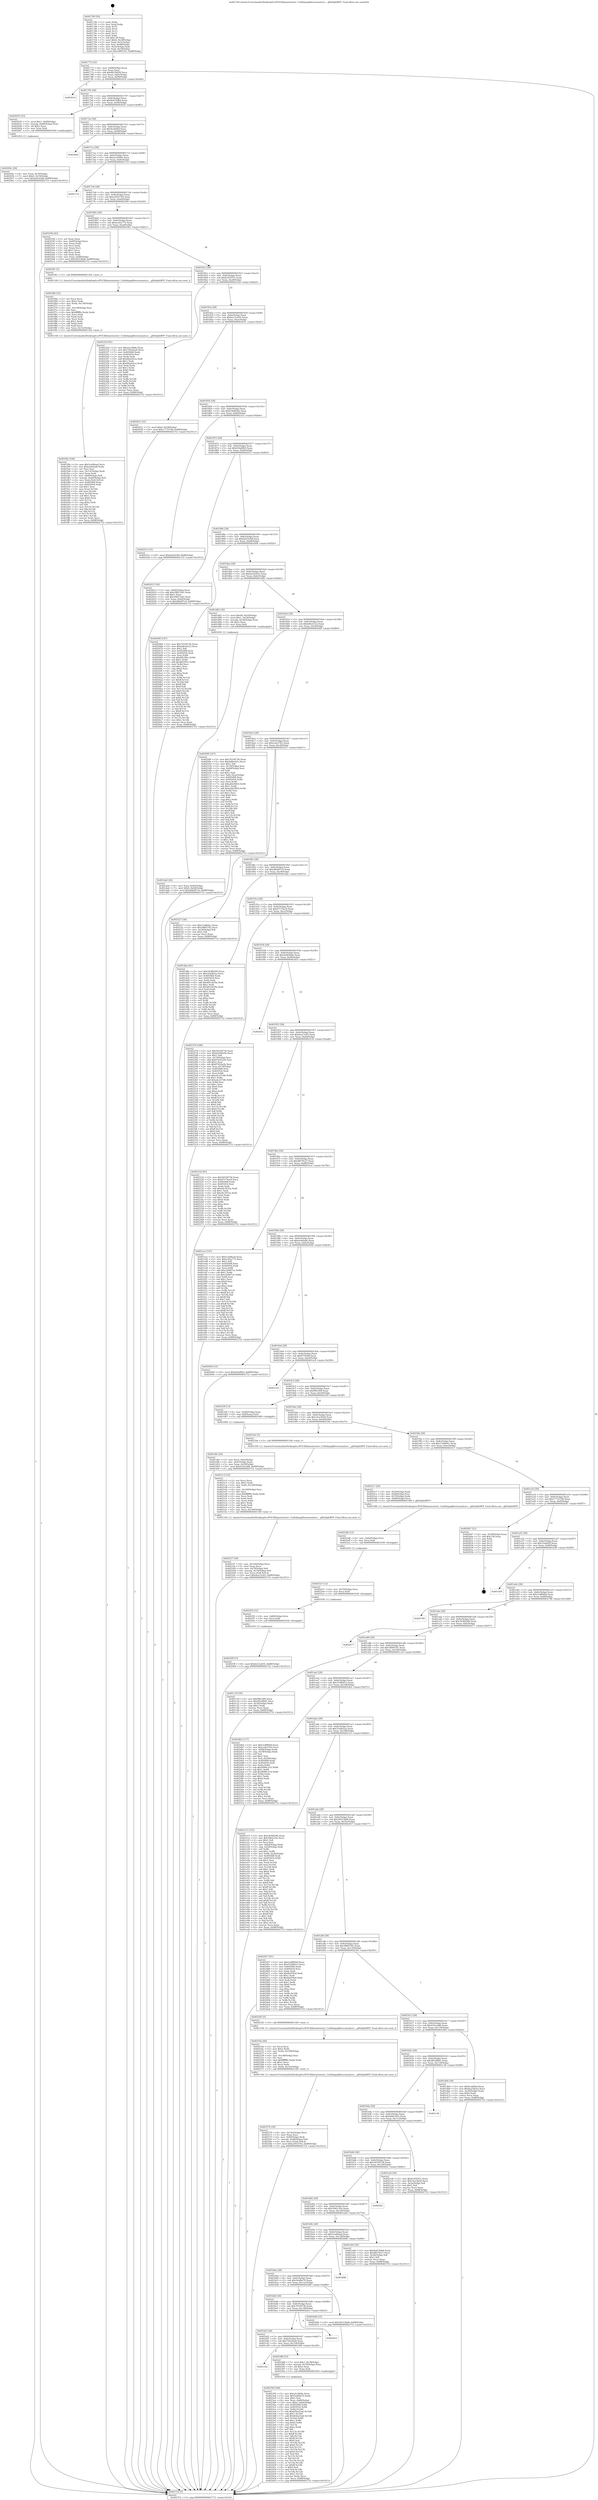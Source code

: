 digraph "0x401740" {
  label = "0x401740 (/mnt/c/Users/mathe/Desktop/tcc/POCII/binaries/extr_Craftdepsglfwsrcmonitor.c__glfwSplitBPP_Final-ollvm.out::main(0))"
  labelloc = "t"
  node[shape=record]

  Entry [label="",width=0.3,height=0.3,shape=circle,fillcolor=black,style=filled]
  "0x401772" [label="{
     0x401772 [32]\l
     | [instrs]\l
     &nbsp;&nbsp;0x401772 \<+6\>: mov -0x88(%rbp),%eax\l
     &nbsp;&nbsp;0x401778 \<+2\>: mov %eax,%ecx\l
     &nbsp;&nbsp;0x40177a \<+6\>: sub $0x8b336f28,%ecx\l
     &nbsp;&nbsp;0x401780 \<+6\>: mov %eax,-0x8c(%rbp)\l
     &nbsp;&nbsp;0x401786 \<+6\>: mov %ecx,-0x90(%rbp)\l
     &nbsp;&nbsp;0x40178c \<+6\>: je 000000000040261d \<main+0xedd\>\l
  }"]
  "0x40261d" [label="{
     0x40261d\l
  }", style=dashed]
  "0x401792" [label="{
     0x401792 [28]\l
     | [instrs]\l
     &nbsp;&nbsp;0x401792 \<+5\>: jmp 0000000000401797 \<main+0x57\>\l
     &nbsp;&nbsp;0x401797 \<+6\>: mov -0x8c(%rbp),%eax\l
     &nbsp;&nbsp;0x40179d \<+5\>: sub $0x8ed74db4,%eax\l
     &nbsp;&nbsp;0x4017a2 \<+6\>: mov %eax,-0x94(%rbp)\l
     &nbsp;&nbsp;0x4017a8 \<+6\>: je 0000000000402035 \<main+0x8f5\>\l
  }"]
  Exit [label="",width=0.3,height=0.3,shape=circle,fillcolor=black,style=filled,peripheries=2]
  "0x402035" [label="{
     0x402035 [23]\l
     | [instrs]\l
     &nbsp;&nbsp;0x402035 \<+7\>: movl $0x1,-0x68(%rbp)\l
     &nbsp;&nbsp;0x40203c \<+4\>: movslq -0x68(%rbp),%rax\l
     &nbsp;&nbsp;0x402040 \<+4\>: shl $0x2,%rax\l
     &nbsp;&nbsp;0x402044 \<+3\>: mov %rax,%rdi\l
     &nbsp;&nbsp;0x402047 \<+5\>: call 0000000000401050 \<malloc@plt\>\l
     | [calls]\l
     &nbsp;&nbsp;0x401050 \{1\} (unknown)\l
  }"]
  "0x4017ae" [label="{
     0x4017ae [28]\l
     | [instrs]\l
     &nbsp;&nbsp;0x4017ae \<+5\>: jmp 00000000004017b3 \<main+0x73\>\l
     &nbsp;&nbsp;0x4017b3 \<+6\>: mov -0x8c(%rbp),%eax\l
     &nbsp;&nbsp;0x4017b9 \<+5\>: sub $0x9ccb09cf,%eax\l
     &nbsp;&nbsp;0x4017be \<+6\>: mov %eax,-0x98(%rbp)\l
     &nbsp;&nbsp;0x4017c4 \<+6\>: je 000000000040260e \<main+0xece\>\l
  }"]
  "0x4025ff" [label="{
     0x4025ff [15]\l
     | [instrs]\l
     &nbsp;&nbsp;0x4025ff \<+10\>: movl $0xb212ed35,-0x88(%rbp)\l
     &nbsp;&nbsp;0x402609 \<+5\>: jmp 0000000000402752 \<main+0x1012\>\l
  }"]
  "0x40260e" [label="{
     0x40260e\l
  }", style=dashed]
  "0x4017ca" [label="{
     0x4017ca [28]\l
     | [instrs]\l
     &nbsp;&nbsp;0x4017ca \<+5\>: jmp 00000000004017cf \<main+0x8f\>\l
     &nbsp;&nbsp;0x4017cf \<+6\>: mov -0x8c(%rbp),%eax\l
     &nbsp;&nbsp;0x4017d5 \<+5\>: sub $0xa2c56fde,%eax\l
     &nbsp;&nbsp;0x4017da \<+6\>: mov %eax,-0x9c(%rbp)\l
     &nbsp;&nbsp;0x4017e0 \<+6\>: je 0000000000402714 \<main+0xfd4\>\l
  }"]
  "0x4025f3" [label="{
     0x4025f3 [12]\l
     | [instrs]\l
     &nbsp;&nbsp;0x4025f3 \<+4\>: mov -0x80(%rbp),%rcx\l
     &nbsp;&nbsp;0x4025f7 \<+3\>: mov %rcx,%rdi\l
     &nbsp;&nbsp;0x4025fa \<+5\>: call 0000000000401030 \<free@plt\>\l
     | [calls]\l
     &nbsp;&nbsp;0x401030 \{1\} (unknown)\l
  }"]
  "0x402714" [label="{
     0x402714\l
  }", style=dashed]
  "0x4017e6" [label="{
     0x4017e6 [28]\l
     | [instrs]\l
     &nbsp;&nbsp;0x4017e6 \<+5\>: jmp 00000000004017eb \<main+0xab\>\l
     &nbsp;&nbsp;0x4017eb \<+6\>: mov -0x8c(%rbp),%eax\l
     &nbsp;&nbsp;0x4017f1 \<+5\>: sub $0xa3932763,%eax\l
     &nbsp;&nbsp;0x4017f6 \<+6\>: mov %eax,-0xa0(%rbp)\l
     &nbsp;&nbsp;0x4017fc \<+6\>: je 000000000040259d \<main+0xe5d\>\l
  }"]
  "0x4025e7" [label="{
     0x4025e7 [12]\l
     | [instrs]\l
     &nbsp;&nbsp;0x4025e7 \<+4\>: mov -0x70(%rbp),%rcx\l
     &nbsp;&nbsp;0x4025eb \<+3\>: mov %rcx,%rdi\l
     &nbsp;&nbsp;0x4025ee \<+5\>: call 0000000000401030 \<free@plt\>\l
     | [calls]\l
     &nbsp;&nbsp;0x401030 \{1\} (unknown)\l
  }"]
  "0x40259d" [label="{
     0x40259d [42]\l
     | [instrs]\l
     &nbsp;&nbsp;0x40259d \<+2\>: xor %eax,%eax\l
     &nbsp;&nbsp;0x40259f \<+6\>: mov -0x84(%rbp),%ecx\l
     &nbsp;&nbsp;0x4025a5 \<+2\>: mov %eax,%edx\l
     &nbsp;&nbsp;0x4025a7 \<+2\>: sub %ecx,%edx\l
     &nbsp;&nbsp;0x4025a9 \<+2\>: mov %eax,%ecx\l
     &nbsp;&nbsp;0x4025ab \<+3\>: sub $0x1,%ecx\l
     &nbsp;&nbsp;0x4025ae \<+2\>: add %ecx,%edx\l
     &nbsp;&nbsp;0x4025b0 \<+2\>: sub %edx,%eax\l
     &nbsp;&nbsp;0x4025b2 \<+6\>: mov %eax,-0x84(%rbp)\l
     &nbsp;&nbsp;0x4025b8 \<+10\>: movl $0x36553bb8,-0x88(%rbp)\l
     &nbsp;&nbsp;0x4025c2 \<+5\>: jmp 0000000000402752 \<main+0x1012\>\l
  }"]
  "0x401802" [label="{
     0x401802 [28]\l
     | [instrs]\l
     &nbsp;&nbsp;0x401802 \<+5\>: jmp 0000000000401807 \<main+0xc7\>\l
     &nbsp;&nbsp;0x401807 \<+6\>: mov -0x8c(%rbp),%eax\l
     &nbsp;&nbsp;0x40180d \<+5\>: sub $0xac45a772,%eax\l
     &nbsp;&nbsp;0x401812 \<+6\>: mov %eax,-0xa4(%rbp)\l
     &nbsp;&nbsp;0x401818 \<+6\>: je 0000000000401f61 \<main+0x821\>\l
  }"]
  "0x4025db" [label="{
     0x4025db [12]\l
     | [instrs]\l
     &nbsp;&nbsp;0x4025db \<+4\>: mov -0x60(%rbp),%rcx\l
     &nbsp;&nbsp;0x4025df \<+3\>: mov %rcx,%rdi\l
     &nbsp;&nbsp;0x4025e2 \<+5\>: call 0000000000401030 \<free@plt\>\l
     | [calls]\l
     &nbsp;&nbsp;0x401030 \{1\} (unknown)\l
  }"]
  "0x401f61" [label="{
     0x401f61 [5]\l
     | [instrs]\l
     &nbsp;&nbsp;0x401f61 \<+5\>: call 0000000000401160 \<next_i\>\l
     | [calls]\l
     &nbsp;&nbsp;0x401160 \{1\} (/mnt/c/Users/mathe/Desktop/tcc/POCII/binaries/extr_Craftdepsglfwsrcmonitor.c__glfwSplitBPP_Final-ollvm.out::next_i)\l
  }"]
  "0x40181e" [label="{
     0x40181e [28]\l
     | [instrs]\l
     &nbsp;&nbsp;0x40181e \<+5\>: jmp 0000000000401823 \<main+0xe3\>\l
     &nbsp;&nbsp;0x401823 \<+6\>: mov -0x8c(%rbp),%eax\l
     &nbsp;&nbsp;0x401829 \<+5\>: sub $0xb105f331,%eax\l
     &nbsp;&nbsp;0x40182e \<+6\>: mov %eax,-0xa8(%rbp)\l
     &nbsp;&nbsp;0x401834 \<+6\>: je 000000000040232d \<main+0xbed\>\l
  }"]
  "0x402576" [label="{
     0x402576 [39]\l
     | [instrs]\l
     &nbsp;&nbsp;0x402576 \<+6\>: mov -0x14c(%rbp),%ecx\l
     &nbsp;&nbsp;0x40257c \<+3\>: imul %eax,%ecx\l
     &nbsp;&nbsp;0x40257f \<+4\>: mov -0x80(%rbp),%rdi\l
     &nbsp;&nbsp;0x402583 \<+7\>: movslq -0x84(%rbp),%r8\l
     &nbsp;&nbsp;0x40258a \<+4\>: mov %ecx,(%rdi,%r8,4)\l
     &nbsp;&nbsp;0x40258e \<+10\>: movl $0xa3932763,-0x88(%rbp)\l
     &nbsp;&nbsp;0x402598 \<+5\>: jmp 0000000000402752 \<main+0x1012\>\l
  }"]
  "0x40232d" [label="{
     0x40232d [91]\l
     | [instrs]\l
     &nbsp;&nbsp;0x40232d \<+5\>: mov $0xa2c56fde,%eax\l
     &nbsp;&nbsp;0x402332 \<+5\>: mov $0x750c42a0,%ecx\l
     &nbsp;&nbsp;0x402337 \<+7\>: mov 0x405068,%edx\l
     &nbsp;&nbsp;0x40233e \<+7\>: mov 0x405054,%esi\l
     &nbsp;&nbsp;0x402345 \<+2\>: mov %edx,%edi\l
     &nbsp;&nbsp;0x402347 \<+6\>: add $0x84aeb5ca,%edi\l
     &nbsp;&nbsp;0x40234d \<+3\>: sub $0x1,%edi\l
     &nbsp;&nbsp;0x402350 \<+6\>: sub $0x84aeb5ca,%edi\l
     &nbsp;&nbsp;0x402356 \<+3\>: imul %edi,%edx\l
     &nbsp;&nbsp;0x402359 \<+3\>: and $0x1,%edx\l
     &nbsp;&nbsp;0x40235c \<+3\>: cmp $0x0,%edx\l
     &nbsp;&nbsp;0x40235f \<+4\>: sete %r8b\l
     &nbsp;&nbsp;0x402363 \<+3\>: cmp $0xa,%esi\l
     &nbsp;&nbsp;0x402366 \<+4\>: setl %r9b\l
     &nbsp;&nbsp;0x40236a \<+3\>: mov %r8b,%r10b\l
     &nbsp;&nbsp;0x40236d \<+3\>: and %r9b,%r10b\l
     &nbsp;&nbsp;0x402370 \<+3\>: xor %r9b,%r8b\l
     &nbsp;&nbsp;0x402373 \<+3\>: or %r8b,%r10b\l
     &nbsp;&nbsp;0x402376 \<+4\>: test $0x1,%r10b\l
     &nbsp;&nbsp;0x40237a \<+3\>: cmovne %ecx,%eax\l
     &nbsp;&nbsp;0x40237d \<+6\>: mov %eax,-0x88(%rbp)\l
     &nbsp;&nbsp;0x402383 \<+5\>: jmp 0000000000402752 \<main+0x1012\>\l
  }"]
  "0x40183a" [label="{
     0x40183a [28]\l
     | [instrs]\l
     &nbsp;&nbsp;0x40183a \<+5\>: jmp 000000000040183f \<main+0xff\>\l
     &nbsp;&nbsp;0x40183f \<+6\>: mov -0x8c(%rbp),%eax\l
     &nbsp;&nbsp;0x401845 \<+5\>: sub $0xb212ed35,%eax\l
     &nbsp;&nbsp;0x40184a \<+6\>: mov %eax,-0xac(%rbp)\l
     &nbsp;&nbsp;0x401850 \<+6\>: je 0000000000402631 \<main+0xef1\>\l
  }"]
  "0x40254a" [label="{
     0x40254a [44]\l
     | [instrs]\l
     &nbsp;&nbsp;0x40254a \<+2\>: xor %ecx,%ecx\l
     &nbsp;&nbsp;0x40254c \<+5\>: mov $0x2,%edx\l
     &nbsp;&nbsp;0x402551 \<+6\>: mov %edx,-0x148(%rbp)\l
     &nbsp;&nbsp;0x402557 \<+1\>: cltd\l
     &nbsp;&nbsp;0x402558 \<+6\>: mov -0x148(%rbp),%esi\l
     &nbsp;&nbsp;0x40255e \<+2\>: idiv %esi\l
     &nbsp;&nbsp;0x402560 \<+6\>: imul $0xfffffffe,%edx,%edx\l
     &nbsp;&nbsp;0x402566 \<+3\>: sub $0x1,%ecx\l
     &nbsp;&nbsp;0x402569 \<+2\>: sub %ecx,%edx\l
     &nbsp;&nbsp;0x40256b \<+6\>: mov %edx,-0x14c(%rbp)\l
     &nbsp;&nbsp;0x402571 \<+5\>: call 0000000000401160 \<next_i\>\l
     | [calls]\l
     &nbsp;&nbsp;0x401160 \{1\} (/mnt/c/Users/mathe/Desktop/tcc/POCII/binaries/extr_Craftdepsglfwsrcmonitor.c__glfwSplitBPP_Final-ollvm.out::next_i)\l
  }"]
  "0x402631" [label="{
     0x402631 [22]\l
     | [instrs]\l
     &nbsp;&nbsp;0x402631 \<+7\>: movl $0x0,-0x38(%rbp)\l
     &nbsp;&nbsp;0x402638 \<+10\>: movl $0x17733746,-0x88(%rbp)\l
     &nbsp;&nbsp;0x402642 \<+5\>: jmp 0000000000402752 \<main+0x1012\>\l
  }"]
  "0x401856" [label="{
     0x401856 [28]\l
     | [instrs]\l
     &nbsp;&nbsp;0x401856 \<+5\>: jmp 000000000040185b \<main+0x11b\>\l
     &nbsp;&nbsp;0x40185b \<+6\>: mov -0x8c(%rbp),%eax\l
     &nbsp;&nbsp;0x401861 \<+5\>: sub $0xb344829e,%eax\l
     &nbsp;&nbsp;0x401866 \<+6\>: mov %eax,-0xb0(%rbp)\l
     &nbsp;&nbsp;0x40186c \<+6\>: je 000000000040231e \<main+0xbde\>\l
  }"]
  "0x40239f" [label="{
     0x40239f [169]\l
     | [instrs]\l
     &nbsp;&nbsp;0x40239f \<+5\>: mov $0xa2c56fde,%ecx\l
     &nbsp;&nbsp;0x4023a4 \<+5\>: mov $0x5ebfbe70,%edx\l
     &nbsp;&nbsp;0x4023a9 \<+3\>: mov $0x1,%sil\l
     &nbsp;&nbsp;0x4023ac \<+4\>: mov %rax,-0x80(%rbp)\l
     &nbsp;&nbsp;0x4023b0 \<+10\>: movl $0x0,-0x84(%rbp)\l
     &nbsp;&nbsp;0x4023ba \<+8\>: mov 0x405068,%r8d\l
     &nbsp;&nbsp;0x4023c2 \<+8\>: mov 0x405054,%r9d\l
     &nbsp;&nbsp;0x4023ca \<+3\>: mov %r8d,%r10d\l
     &nbsp;&nbsp;0x4023cd \<+7\>: sub $0xb50a25a6,%r10d\l
     &nbsp;&nbsp;0x4023d4 \<+4\>: sub $0x1,%r10d\l
     &nbsp;&nbsp;0x4023d8 \<+7\>: add $0xb50a25a6,%r10d\l
     &nbsp;&nbsp;0x4023df \<+4\>: imul %r10d,%r8d\l
     &nbsp;&nbsp;0x4023e3 \<+4\>: and $0x1,%r8d\l
     &nbsp;&nbsp;0x4023e7 \<+4\>: cmp $0x0,%r8d\l
     &nbsp;&nbsp;0x4023eb \<+4\>: sete %r11b\l
     &nbsp;&nbsp;0x4023ef \<+4\>: cmp $0xa,%r9d\l
     &nbsp;&nbsp;0x4023f3 \<+3\>: setl %bl\l
     &nbsp;&nbsp;0x4023f6 \<+3\>: mov %r11b,%r14b\l
     &nbsp;&nbsp;0x4023f9 \<+4\>: xor $0xff,%r14b\l
     &nbsp;&nbsp;0x4023fd \<+3\>: mov %bl,%r15b\l
     &nbsp;&nbsp;0x402400 \<+4\>: xor $0xff,%r15b\l
     &nbsp;&nbsp;0x402404 \<+4\>: xor $0x0,%sil\l
     &nbsp;&nbsp;0x402408 \<+3\>: mov %r14b,%r12b\l
     &nbsp;&nbsp;0x40240b \<+4\>: and $0x0,%r12b\l
     &nbsp;&nbsp;0x40240f \<+3\>: and %sil,%r11b\l
     &nbsp;&nbsp;0x402412 \<+3\>: mov %r15b,%r13b\l
     &nbsp;&nbsp;0x402415 \<+4\>: and $0x0,%r13b\l
     &nbsp;&nbsp;0x402419 \<+3\>: and %sil,%bl\l
     &nbsp;&nbsp;0x40241c \<+3\>: or %r11b,%r12b\l
     &nbsp;&nbsp;0x40241f \<+3\>: or %bl,%r13b\l
     &nbsp;&nbsp;0x402422 \<+3\>: xor %r13b,%r12b\l
     &nbsp;&nbsp;0x402425 \<+3\>: or %r15b,%r14b\l
     &nbsp;&nbsp;0x402428 \<+4\>: xor $0xff,%r14b\l
     &nbsp;&nbsp;0x40242c \<+4\>: or $0x0,%sil\l
     &nbsp;&nbsp;0x402430 \<+3\>: and %sil,%r14b\l
     &nbsp;&nbsp;0x402433 \<+3\>: or %r14b,%r12b\l
     &nbsp;&nbsp;0x402436 \<+4\>: test $0x1,%r12b\l
     &nbsp;&nbsp;0x40243a \<+3\>: cmovne %edx,%ecx\l
     &nbsp;&nbsp;0x40243d \<+6\>: mov %ecx,-0x88(%rbp)\l
     &nbsp;&nbsp;0x402443 \<+5\>: jmp 0000000000402752 \<main+0x1012\>\l
  }"]
  "0x40231e" [label="{
     0x40231e [15]\l
     | [instrs]\l
     &nbsp;&nbsp;0x40231e \<+10\>: movl $0xba01b3bf,-0x88(%rbp)\l
     &nbsp;&nbsp;0x402328 \<+5\>: jmp 0000000000402752 \<main+0x1012\>\l
  }"]
  "0x401872" [label="{
     0x401872 [28]\l
     | [instrs]\l
     &nbsp;&nbsp;0x401872 \<+5\>: jmp 0000000000401877 \<main+0x137\>\l
     &nbsp;&nbsp;0x401877 \<+6\>: mov -0x8c(%rbp),%eax\l
     &nbsp;&nbsp;0x40187d \<+5\>: sub $0xb56af0b3,%eax\l
     &nbsp;&nbsp;0x401882 \<+6\>: mov %eax,-0xb4(%rbp)\l
     &nbsp;&nbsp;0x401888 \<+6\>: je 0000000000402013 \<main+0x8d3\>\l
  }"]
  "0x401c0e" [label="{
     0x401c0e\l
  }", style=dashed]
  "0x402013" [label="{
     0x402013 [34]\l
     | [instrs]\l
     &nbsp;&nbsp;0x402013 \<+3\>: mov -0x64(%rbp),%eax\l
     &nbsp;&nbsp;0x402016 \<+5\>: add $0x29827ed2,%eax\l
     &nbsp;&nbsp;0x40201b \<+3\>: add $0x1,%eax\l
     &nbsp;&nbsp;0x40201e \<+5\>: sub $0x29827ed2,%eax\l
     &nbsp;&nbsp;0x402023 \<+3\>: mov %eax,-0x64(%rbp)\l
     &nbsp;&nbsp;0x402026 \<+10\>: movl $0xd6bd97c9,-0x88(%rbp)\l
     &nbsp;&nbsp;0x402030 \<+5\>: jmp 0000000000402752 \<main+0x1012\>\l
  }"]
  "0x40188e" [label="{
     0x40188e [28]\l
     | [instrs]\l
     &nbsp;&nbsp;0x40188e \<+5\>: jmp 0000000000401893 \<main+0x153\>\l
     &nbsp;&nbsp;0x401893 \<+6\>: mov -0x8c(%rbp),%eax\l
     &nbsp;&nbsp;0x401899 \<+5\>: sub $0xba01b3bf,%eax\l
     &nbsp;&nbsp;0x40189e \<+6\>: mov %eax,-0xb8(%rbp)\l
     &nbsp;&nbsp;0x4018a4 \<+6\>: je 0000000000402066 \<main+0x926\>\l
  }"]
  "0x402388" [label="{
     0x402388 [23]\l
     | [instrs]\l
     &nbsp;&nbsp;0x402388 \<+7\>: movl $0x1,-0x78(%rbp)\l
     &nbsp;&nbsp;0x40238f \<+4\>: movslq -0x78(%rbp),%rax\l
     &nbsp;&nbsp;0x402393 \<+4\>: shl $0x2,%rax\l
     &nbsp;&nbsp;0x402397 \<+3\>: mov %rax,%rdi\l
     &nbsp;&nbsp;0x40239a \<+5\>: call 0000000000401050 \<malloc@plt\>\l
     | [calls]\l
     &nbsp;&nbsp;0x401050 \{1\} (unknown)\l
  }"]
  "0x402066" [label="{
     0x402066 [147]\l
     | [instrs]\l
     &nbsp;&nbsp;0x402066 \<+5\>: mov $0x70104736,%eax\l
     &nbsp;&nbsp;0x40206b \<+5\>: mov $0xbd6cd122,%ecx\l
     &nbsp;&nbsp;0x402070 \<+2\>: mov $0x1,%dl\l
     &nbsp;&nbsp;0x402072 \<+7\>: mov 0x405068,%esi\l
     &nbsp;&nbsp;0x402079 \<+7\>: mov 0x405054,%edi\l
     &nbsp;&nbsp;0x402080 \<+3\>: mov %esi,%r8d\l
     &nbsp;&nbsp;0x402083 \<+7\>: sub $0xfd5cf9cc,%r8d\l
     &nbsp;&nbsp;0x40208a \<+4\>: sub $0x1,%r8d\l
     &nbsp;&nbsp;0x40208e \<+7\>: add $0xfd5cf9cc,%r8d\l
     &nbsp;&nbsp;0x402095 \<+4\>: imul %r8d,%esi\l
     &nbsp;&nbsp;0x402099 \<+3\>: and $0x1,%esi\l
     &nbsp;&nbsp;0x40209c \<+3\>: cmp $0x0,%esi\l
     &nbsp;&nbsp;0x40209f \<+4\>: sete %r9b\l
     &nbsp;&nbsp;0x4020a3 \<+3\>: cmp $0xa,%edi\l
     &nbsp;&nbsp;0x4020a6 \<+4\>: setl %r10b\l
     &nbsp;&nbsp;0x4020aa \<+3\>: mov %r9b,%r11b\l
     &nbsp;&nbsp;0x4020ad \<+4\>: xor $0xff,%r11b\l
     &nbsp;&nbsp;0x4020b1 \<+3\>: mov %r10b,%bl\l
     &nbsp;&nbsp;0x4020b4 \<+3\>: xor $0xff,%bl\l
     &nbsp;&nbsp;0x4020b7 \<+3\>: xor $0x0,%dl\l
     &nbsp;&nbsp;0x4020ba \<+3\>: mov %r11b,%r14b\l
     &nbsp;&nbsp;0x4020bd \<+4\>: and $0x0,%r14b\l
     &nbsp;&nbsp;0x4020c1 \<+3\>: and %dl,%r9b\l
     &nbsp;&nbsp;0x4020c4 \<+3\>: mov %bl,%r15b\l
     &nbsp;&nbsp;0x4020c7 \<+4\>: and $0x0,%r15b\l
     &nbsp;&nbsp;0x4020cb \<+3\>: and %dl,%r10b\l
     &nbsp;&nbsp;0x4020ce \<+3\>: or %r9b,%r14b\l
     &nbsp;&nbsp;0x4020d1 \<+3\>: or %r10b,%r15b\l
     &nbsp;&nbsp;0x4020d4 \<+3\>: xor %r15b,%r14b\l
     &nbsp;&nbsp;0x4020d7 \<+3\>: or %bl,%r11b\l
     &nbsp;&nbsp;0x4020da \<+4\>: xor $0xff,%r11b\l
     &nbsp;&nbsp;0x4020de \<+3\>: or $0x0,%dl\l
     &nbsp;&nbsp;0x4020e1 \<+3\>: and %dl,%r11b\l
     &nbsp;&nbsp;0x4020e4 \<+3\>: or %r11b,%r14b\l
     &nbsp;&nbsp;0x4020e7 \<+4\>: test $0x1,%r14b\l
     &nbsp;&nbsp;0x4020eb \<+3\>: cmovne %ecx,%eax\l
     &nbsp;&nbsp;0x4020ee \<+6\>: mov %eax,-0x88(%rbp)\l
     &nbsp;&nbsp;0x4020f4 \<+5\>: jmp 0000000000402752 \<main+0x1012\>\l
  }"]
  "0x4018aa" [label="{
     0x4018aa [28]\l
     | [instrs]\l
     &nbsp;&nbsp;0x4018aa \<+5\>: jmp 00000000004018af \<main+0x16f\>\l
     &nbsp;&nbsp;0x4018af \<+6\>: mov -0x8c(%rbp),%eax\l
     &nbsp;&nbsp;0x4018b5 \<+5\>: sub $0xba25d2a3,%eax\l
     &nbsp;&nbsp;0x4018ba \<+6\>: mov %eax,-0xbc(%rbp)\l
     &nbsp;&nbsp;0x4018c0 \<+6\>: je 0000000000401d82 \<main+0x642\>\l
  }"]
  "0x401bf2" [label="{
     0x401bf2 [28]\l
     | [instrs]\l
     &nbsp;&nbsp;0x401bf2 \<+5\>: jmp 0000000000401bf7 \<main+0x4b7\>\l
     &nbsp;&nbsp;0x401bf7 \<+6\>: mov -0x8c(%rbp),%eax\l
     &nbsp;&nbsp;0x401bfd \<+5\>: sub $0x750c42a0,%eax\l
     &nbsp;&nbsp;0x401c02 \<+6\>: mov %eax,-0x134(%rbp)\l
     &nbsp;&nbsp;0x401c08 \<+6\>: je 0000000000402388 \<main+0xc48\>\l
  }"]
  "0x401d82" [label="{
     0x401d82 [30]\l
     | [instrs]\l
     &nbsp;&nbsp;0x401d82 \<+7\>: movl $0x64,-0x50(%rbp)\l
     &nbsp;&nbsp;0x401d89 \<+7\>: movl $0x1,-0x54(%rbp)\l
     &nbsp;&nbsp;0x401d90 \<+4\>: movslq -0x54(%rbp),%rax\l
     &nbsp;&nbsp;0x401d94 \<+4\>: shl $0x2,%rax\l
     &nbsp;&nbsp;0x401d98 \<+3\>: mov %rax,%rdi\l
     &nbsp;&nbsp;0x401d9b \<+5\>: call 0000000000401050 \<malloc@plt\>\l
     | [calls]\l
     &nbsp;&nbsp;0x401050 \{1\} (unknown)\l
  }"]
  "0x4018c6" [label="{
     0x4018c6 [28]\l
     | [instrs]\l
     &nbsp;&nbsp;0x4018c6 \<+5\>: jmp 00000000004018cb \<main+0x18b\>\l
     &nbsp;&nbsp;0x4018cb \<+6\>: mov -0x8c(%rbp),%eax\l
     &nbsp;&nbsp;0x4018d1 \<+5\>: sub $0xbd6cd122,%eax\l
     &nbsp;&nbsp;0x4018d6 \<+6\>: mov %eax,-0xc0(%rbp)\l
     &nbsp;&nbsp;0x4018dc \<+6\>: je 00000000004020f9 \<main+0x9b9\>\l
  }"]
  "0x4026e3" [label="{
     0x4026e3\l
  }", style=dashed]
  "0x4020f9" [label="{
     0x4020f9 [167]\l
     | [instrs]\l
     &nbsp;&nbsp;0x4020f9 \<+5\>: mov $0x70104736,%eax\l
     &nbsp;&nbsp;0x4020fe \<+5\>: mov $0x4d8e1b5c,%ecx\l
     &nbsp;&nbsp;0x402103 \<+2\>: mov $0x1,%dl\l
     &nbsp;&nbsp;0x402105 \<+3\>: mov -0x74(%rbp),%esi\l
     &nbsp;&nbsp;0x402108 \<+3\>: cmp -0x68(%rbp),%esi\l
     &nbsp;&nbsp;0x40210b \<+4\>: setl %dil\l
     &nbsp;&nbsp;0x40210f \<+4\>: and $0x1,%dil\l
     &nbsp;&nbsp;0x402113 \<+4\>: mov %dil,-0x2a(%rbp)\l
     &nbsp;&nbsp;0x402117 \<+7\>: mov 0x405068,%esi\l
     &nbsp;&nbsp;0x40211e \<+8\>: mov 0x405054,%r8d\l
     &nbsp;&nbsp;0x402126 \<+3\>: mov %esi,%r9d\l
     &nbsp;&nbsp;0x402129 \<+7\>: sub $0xad4c0850,%r9d\l
     &nbsp;&nbsp;0x402130 \<+4\>: sub $0x1,%r9d\l
     &nbsp;&nbsp;0x402134 \<+7\>: add $0xad4c0850,%r9d\l
     &nbsp;&nbsp;0x40213b \<+4\>: imul %r9d,%esi\l
     &nbsp;&nbsp;0x40213f \<+3\>: and $0x1,%esi\l
     &nbsp;&nbsp;0x402142 \<+3\>: cmp $0x0,%esi\l
     &nbsp;&nbsp;0x402145 \<+4\>: sete %dil\l
     &nbsp;&nbsp;0x402149 \<+4\>: cmp $0xa,%r8d\l
     &nbsp;&nbsp;0x40214d \<+4\>: setl %r10b\l
     &nbsp;&nbsp;0x402151 \<+3\>: mov %dil,%r11b\l
     &nbsp;&nbsp;0x402154 \<+4\>: xor $0xff,%r11b\l
     &nbsp;&nbsp;0x402158 \<+3\>: mov %r10b,%bl\l
     &nbsp;&nbsp;0x40215b \<+3\>: xor $0xff,%bl\l
     &nbsp;&nbsp;0x40215e \<+3\>: xor $0x1,%dl\l
     &nbsp;&nbsp;0x402161 \<+3\>: mov %r11b,%r14b\l
     &nbsp;&nbsp;0x402164 \<+4\>: and $0xff,%r14b\l
     &nbsp;&nbsp;0x402168 \<+3\>: and %dl,%dil\l
     &nbsp;&nbsp;0x40216b \<+3\>: mov %bl,%r15b\l
     &nbsp;&nbsp;0x40216e \<+4\>: and $0xff,%r15b\l
     &nbsp;&nbsp;0x402172 \<+3\>: and %dl,%r10b\l
     &nbsp;&nbsp;0x402175 \<+3\>: or %dil,%r14b\l
     &nbsp;&nbsp;0x402178 \<+3\>: or %r10b,%r15b\l
     &nbsp;&nbsp;0x40217b \<+3\>: xor %r15b,%r14b\l
     &nbsp;&nbsp;0x40217e \<+3\>: or %bl,%r11b\l
     &nbsp;&nbsp;0x402181 \<+4\>: xor $0xff,%r11b\l
     &nbsp;&nbsp;0x402185 \<+3\>: or $0x1,%dl\l
     &nbsp;&nbsp;0x402188 \<+3\>: and %dl,%r11b\l
     &nbsp;&nbsp;0x40218b \<+3\>: or %r11b,%r14b\l
     &nbsp;&nbsp;0x40218e \<+4\>: test $0x1,%r14b\l
     &nbsp;&nbsp;0x402192 \<+3\>: cmovne %ecx,%eax\l
     &nbsp;&nbsp;0x402195 \<+6\>: mov %eax,-0x88(%rbp)\l
     &nbsp;&nbsp;0x40219b \<+5\>: jmp 0000000000402752 \<main+0x1012\>\l
  }"]
  "0x4018e2" [label="{
     0x4018e2 [28]\l
     | [instrs]\l
     &nbsp;&nbsp;0x4018e2 \<+5\>: jmp 00000000004018e7 \<main+0x1a7\>\l
     &nbsp;&nbsp;0x4018e7 \<+6\>: mov -0x8c(%rbp),%eax\l
     &nbsp;&nbsp;0x4018ed \<+5\>: sub $0xcc4e37b3,%eax\l
     &nbsp;&nbsp;0x4018f2 \<+6\>: mov %eax,-0xc4(%rbp)\l
     &nbsp;&nbsp;0x4018f8 \<+6\>: je 0000000000402527 \<main+0xde7\>\l
  }"]
  "0x401bd6" [label="{
     0x401bd6 [28]\l
     | [instrs]\l
     &nbsp;&nbsp;0x401bd6 \<+5\>: jmp 0000000000401bdb \<main+0x49b\>\l
     &nbsp;&nbsp;0x401bdb \<+6\>: mov -0x8c(%rbp),%eax\l
     &nbsp;&nbsp;0x401be1 \<+5\>: sub $0x70104736,%eax\l
     &nbsp;&nbsp;0x401be6 \<+6\>: mov %eax,-0x130(%rbp)\l
     &nbsp;&nbsp;0x401bec \<+6\>: je 00000000004026e3 \<main+0xfa3\>\l
  }"]
  "0x402527" [label="{
     0x402527 [30]\l
     | [instrs]\l
     &nbsp;&nbsp;0x402527 \<+5\>: mov $0x15a864cc,%eax\l
     &nbsp;&nbsp;0x40252c \<+5\>: mov $0x388f3782,%ecx\l
     &nbsp;&nbsp;0x402531 \<+3\>: mov -0x29(%rbp),%dl\l
     &nbsp;&nbsp;0x402534 \<+3\>: test $0x1,%dl\l
     &nbsp;&nbsp;0x402537 \<+3\>: cmovne %ecx,%eax\l
     &nbsp;&nbsp;0x40253a \<+6\>: mov %eax,-0x88(%rbp)\l
     &nbsp;&nbsp;0x402540 \<+5\>: jmp 0000000000402752 \<main+0x1012\>\l
  }"]
  "0x4018fe" [label="{
     0x4018fe [28]\l
     | [instrs]\l
     &nbsp;&nbsp;0x4018fe \<+5\>: jmp 0000000000401903 \<main+0x1c3\>\l
     &nbsp;&nbsp;0x401903 \<+6\>: mov -0x8c(%rbp),%eax\l
     &nbsp;&nbsp;0x401909 \<+5\>: sub $0xd6bd97c9,%eax\l
     &nbsp;&nbsp;0x40190e \<+6\>: mov %eax,-0xc8(%rbp)\l
     &nbsp;&nbsp;0x401914 \<+6\>: je 0000000000401dba \<main+0x67a\>\l
  }"]
  "0x402448" [label="{
     0x402448 [15]\l
     | [instrs]\l
     &nbsp;&nbsp;0x402448 \<+10\>: movl $0x36553bb8,-0x88(%rbp)\l
     &nbsp;&nbsp;0x402452 \<+5\>: jmp 0000000000402752 \<main+0x1012\>\l
  }"]
  "0x401dba" [label="{
     0x401dba [91]\l
     | [instrs]\l
     &nbsp;&nbsp;0x401dba \<+5\>: mov $0x3436b266,%eax\l
     &nbsp;&nbsp;0x401dbf \<+5\>: mov $0x35a0b5aa,%ecx\l
     &nbsp;&nbsp;0x401dc4 \<+7\>: mov 0x405068,%edx\l
     &nbsp;&nbsp;0x401dcb \<+7\>: mov 0x405054,%esi\l
     &nbsp;&nbsp;0x401dd2 \<+2\>: mov %edx,%edi\l
     &nbsp;&nbsp;0x401dd4 \<+6\>: add $0x401eb59a,%edi\l
     &nbsp;&nbsp;0x401dda \<+3\>: sub $0x1,%edi\l
     &nbsp;&nbsp;0x401ddd \<+6\>: sub $0x401eb59a,%edi\l
     &nbsp;&nbsp;0x401de3 \<+3\>: imul %edi,%edx\l
     &nbsp;&nbsp;0x401de6 \<+3\>: and $0x1,%edx\l
     &nbsp;&nbsp;0x401de9 \<+3\>: cmp $0x0,%edx\l
     &nbsp;&nbsp;0x401dec \<+4\>: sete %r8b\l
     &nbsp;&nbsp;0x401df0 \<+3\>: cmp $0xa,%esi\l
     &nbsp;&nbsp;0x401df3 \<+4\>: setl %r9b\l
     &nbsp;&nbsp;0x401df7 \<+3\>: mov %r8b,%r10b\l
     &nbsp;&nbsp;0x401dfa \<+3\>: and %r9b,%r10b\l
     &nbsp;&nbsp;0x401dfd \<+3\>: xor %r9b,%r8b\l
     &nbsp;&nbsp;0x401e00 \<+3\>: or %r8b,%r10b\l
     &nbsp;&nbsp;0x401e03 \<+4\>: test $0x1,%r10b\l
     &nbsp;&nbsp;0x401e07 \<+3\>: cmovne %ecx,%eax\l
     &nbsp;&nbsp;0x401e0a \<+6\>: mov %eax,-0x88(%rbp)\l
     &nbsp;&nbsp;0x401e10 \<+5\>: jmp 0000000000402752 \<main+0x1012\>\l
  }"]
  "0x40191a" [label="{
     0x40191a [28]\l
     | [instrs]\l
     &nbsp;&nbsp;0x40191a \<+5\>: jmp 000000000040191f \<main+0x1df\>\l
     &nbsp;&nbsp;0x40191f \<+6\>: mov -0x8c(%rbp),%eax\l
     &nbsp;&nbsp;0x401925 \<+5\>: sub $0xd7176ac9,%eax\l
     &nbsp;&nbsp;0x40192a \<+6\>: mov %eax,-0xcc(%rbp)\l
     &nbsp;&nbsp;0x401930 \<+6\>: je 0000000000402276 \<main+0xb36\>\l
  }"]
  "0x401bba" [label="{
     0x401bba [28]\l
     | [instrs]\l
     &nbsp;&nbsp;0x401bba \<+5\>: jmp 0000000000401bbf \<main+0x47f\>\l
     &nbsp;&nbsp;0x401bbf \<+6\>: mov -0x8c(%rbp),%eax\l
     &nbsp;&nbsp;0x401bc5 \<+5\>: sub $0x5ebfbe70,%eax\l
     &nbsp;&nbsp;0x401bca \<+6\>: mov %eax,-0x12c(%rbp)\l
     &nbsp;&nbsp;0x401bd0 \<+6\>: je 0000000000402448 \<main+0xd08\>\l
  }"]
  "0x402276" [label="{
     0x402276 [168]\l
     | [instrs]\l
     &nbsp;&nbsp;0x402276 \<+5\>: mov $0x56558736,%eax\l
     &nbsp;&nbsp;0x40227b \<+5\>: mov $0xb344829e,%ecx\l
     &nbsp;&nbsp;0x402280 \<+2\>: mov $0x1,%dl\l
     &nbsp;&nbsp;0x402282 \<+3\>: mov -0x74(%rbp),%esi\l
     &nbsp;&nbsp;0x402285 \<+6\>: add $0x87d16a2b,%esi\l
     &nbsp;&nbsp;0x40228b \<+3\>: add $0x1,%esi\l
     &nbsp;&nbsp;0x40228e \<+6\>: sub $0x87d16a2b,%esi\l
     &nbsp;&nbsp;0x402294 \<+3\>: mov %esi,-0x74(%rbp)\l
     &nbsp;&nbsp;0x402297 \<+7\>: mov 0x405068,%esi\l
     &nbsp;&nbsp;0x40229e \<+7\>: mov 0x405054,%edi\l
     &nbsp;&nbsp;0x4022a5 \<+3\>: mov %esi,%r8d\l
     &nbsp;&nbsp;0x4022a8 \<+7\>: sub $0xa4c237d6,%r8d\l
     &nbsp;&nbsp;0x4022af \<+4\>: sub $0x1,%r8d\l
     &nbsp;&nbsp;0x4022b3 \<+7\>: add $0xa4c237d6,%r8d\l
     &nbsp;&nbsp;0x4022ba \<+4\>: imul %r8d,%esi\l
     &nbsp;&nbsp;0x4022be \<+3\>: and $0x1,%esi\l
     &nbsp;&nbsp;0x4022c1 \<+3\>: cmp $0x0,%esi\l
     &nbsp;&nbsp;0x4022c4 \<+4\>: sete %r9b\l
     &nbsp;&nbsp;0x4022c8 \<+3\>: cmp $0xa,%edi\l
     &nbsp;&nbsp;0x4022cb \<+4\>: setl %r10b\l
     &nbsp;&nbsp;0x4022cf \<+3\>: mov %r9b,%r11b\l
     &nbsp;&nbsp;0x4022d2 \<+4\>: xor $0xff,%r11b\l
     &nbsp;&nbsp;0x4022d6 \<+3\>: mov %r10b,%bl\l
     &nbsp;&nbsp;0x4022d9 \<+3\>: xor $0xff,%bl\l
     &nbsp;&nbsp;0x4022dc \<+3\>: xor $0x0,%dl\l
     &nbsp;&nbsp;0x4022df \<+3\>: mov %r11b,%r14b\l
     &nbsp;&nbsp;0x4022e2 \<+4\>: and $0x0,%r14b\l
     &nbsp;&nbsp;0x4022e6 \<+3\>: and %dl,%r9b\l
     &nbsp;&nbsp;0x4022e9 \<+3\>: mov %bl,%r15b\l
     &nbsp;&nbsp;0x4022ec \<+4\>: and $0x0,%r15b\l
     &nbsp;&nbsp;0x4022f0 \<+3\>: and %dl,%r10b\l
     &nbsp;&nbsp;0x4022f3 \<+3\>: or %r9b,%r14b\l
     &nbsp;&nbsp;0x4022f6 \<+3\>: or %r10b,%r15b\l
     &nbsp;&nbsp;0x4022f9 \<+3\>: xor %r15b,%r14b\l
     &nbsp;&nbsp;0x4022fc \<+3\>: or %bl,%r11b\l
     &nbsp;&nbsp;0x4022ff \<+4\>: xor $0xff,%r11b\l
     &nbsp;&nbsp;0x402303 \<+3\>: or $0x0,%dl\l
     &nbsp;&nbsp;0x402306 \<+3\>: and %dl,%r11b\l
     &nbsp;&nbsp;0x402309 \<+3\>: or %r11b,%r14b\l
     &nbsp;&nbsp;0x40230c \<+4\>: test $0x1,%r14b\l
     &nbsp;&nbsp;0x402310 \<+3\>: cmovne %ecx,%eax\l
     &nbsp;&nbsp;0x402313 \<+6\>: mov %eax,-0x88(%rbp)\l
     &nbsp;&nbsp;0x402319 \<+5\>: jmp 0000000000402752 \<main+0x1012\>\l
  }"]
  "0x401936" [label="{
     0x401936 [28]\l
     | [instrs]\l
     &nbsp;&nbsp;0x401936 \<+5\>: jmp 000000000040193b \<main+0x1fb\>\l
     &nbsp;&nbsp;0x40193b \<+6\>: mov -0x8c(%rbp),%eax\l
     &nbsp;&nbsp;0x401941 \<+5\>: sub $0xde964bde,%eax\l
     &nbsp;&nbsp;0x401946 \<+6\>: mov %eax,-0xd0(%rbp)\l
     &nbsp;&nbsp;0x40194c \<+6\>: je 000000000040265c \<main+0xf1c\>\l
  }"]
  "0x402686" [label="{
     0x402686\l
  }", style=dashed]
  "0x40265c" [label="{
     0x40265c\l
  }", style=dashed]
  "0x401952" [label="{
     0x401952 [28]\l
     | [instrs]\l
     &nbsp;&nbsp;0x401952 \<+5\>: jmp 0000000000401957 \<main+0x217\>\l
     &nbsp;&nbsp;0x401957 \<+6\>: mov -0x8c(%rbp),%eax\l
     &nbsp;&nbsp;0x40195d \<+5\>: sub $0xdea15e93,%eax\l
     &nbsp;&nbsp;0x401962 \<+6\>: mov %eax,-0xd4(%rbp)\l
     &nbsp;&nbsp;0x401968 \<+6\>: je 000000000040221b \<main+0xadb\>\l
  }"]
  "0x4021f7" [label="{
     0x4021f7 [36]\l
     | [instrs]\l
     &nbsp;&nbsp;0x4021f7 \<+6\>: mov -0x144(%rbp),%ecx\l
     &nbsp;&nbsp;0x4021fd \<+3\>: imul %eax,%ecx\l
     &nbsp;&nbsp;0x402200 \<+4\>: mov -0x70(%rbp),%r8\l
     &nbsp;&nbsp;0x402204 \<+4\>: movslq -0x74(%rbp),%r9\l
     &nbsp;&nbsp;0x402208 \<+4\>: mov %ecx,(%r8,%r9,4)\l
     &nbsp;&nbsp;0x40220c \<+10\>: movl $0xdea15e93,-0x88(%rbp)\l
     &nbsp;&nbsp;0x402216 \<+5\>: jmp 0000000000402752 \<main+0x1012\>\l
  }"]
  "0x40221b" [label="{
     0x40221b [91]\l
     | [instrs]\l
     &nbsp;&nbsp;0x40221b \<+5\>: mov $0x56558736,%eax\l
     &nbsp;&nbsp;0x402220 \<+5\>: mov $0xd7176ac9,%ecx\l
     &nbsp;&nbsp;0x402225 \<+7\>: mov 0x405068,%edx\l
     &nbsp;&nbsp;0x40222c \<+7\>: mov 0x405054,%esi\l
     &nbsp;&nbsp;0x402233 \<+2\>: mov %edx,%edi\l
     &nbsp;&nbsp;0x402235 \<+6\>: add $0xe6c3033a,%edi\l
     &nbsp;&nbsp;0x40223b \<+3\>: sub $0x1,%edi\l
     &nbsp;&nbsp;0x40223e \<+6\>: sub $0xe6c3033a,%edi\l
     &nbsp;&nbsp;0x402244 \<+3\>: imul %edi,%edx\l
     &nbsp;&nbsp;0x402247 \<+3\>: and $0x1,%edx\l
     &nbsp;&nbsp;0x40224a \<+3\>: cmp $0x0,%edx\l
     &nbsp;&nbsp;0x40224d \<+4\>: sete %r8b\l
     &nbsp;&nbsp;0x402251 \<+3\>: cmp $0xa,%esi\l
     &nbsp;&nbsp;0x402254 \<+4\>: setl %r9b\l
     &nbsp;&nbsp;0x402258 \<+3\>: mov %r8b,%r10b\l
     &nbsp;&nbsp;0x40225b \<+3\>: and %r9b,%r10b\l
     &nbsp;&nbsp;0x40225e \<+3\>: xor %r9b,%r8b\l
     &nbsp;&nbsp;0x402261 \<+3\>: or %r8b,%r10b\l
     &nbsp;&nbsp;0x402264 \<+4\>: test $0x1,%r10b\l
     &nbsp;&nbsp;0x402268 \<+3\>: cmovne %ecx,%eax\l
     &nbsp;&nbsp;0x40226b \<+6\>: mov %eax,-0x88(%rbp)\l
     &nbsp;&nbsp;0x402271 \<+5\>: jmp 0000000000402752 \<main+0x1012\>\l
  }"]
  "0x40196e" [label="{
     0x40196e [28]\l
     | [instrs]\l
     &nbsp;&nbsp;0x40196e \<+5\>: jmp 0000000000401973 \<main+0x233\>\l
     &nbsp;&nbsp;0x401973 \<+6\>: mov -0x8c(%rbp),%eax\l
     &nbsp;&nbsp;0x401979 \<+5\>: sub $0xdf679e27,%eax\l
     &nbsp;&nbsp;0x40197e \<+6\>: mov %eax,-0xd8(%rbp)\l
     &nbsp;&nbsp;0x401984 \<+6\>: je 0000000000401ece \<main+0x78e\>\l
  }"]
  "0x4021c3" [label="{
     0x4021c3 [52]\l
     | [instrs]\l
     &nbsp;&nbsp;0x4021c3 \<+2\>: xor %ecx,%ecx\l
     &nbsp;&nbsp;0x4021c5 \<+5\>: mov $0x2,%edx\l
     &nbsp;&nbsp;0x4021ca \<+6\>: mov %edx,-0x140(%rbp)\l
     &nbsp;&nbsp;0x4021d0 \<+1\>: cltd\l
     &nbsp;&nbsp;0x4021d1 \<+6\>: mov -0x140(%rbp),%esi\l
     &nbsp;&nbsp;0x4021d7 \<+2\>: idiv %esi\l
     &nbsp;&nbsp;0x4021d9 \<+6\>: imul $0xfffffffe,%edx,%edx\l
     &nbsp;&nbsp;0x4021df \<+2\>: mov %ecx,%edi\l
     &nbsp;&nbsp;0x4021e1 \<+2\>: sub %edx,%edi\l
     &nbsp;&nbsp;0x4021e3 \<+2\>: mov %ecx,%edx\l
     &nbsp;&nbsp;0x4021e5 \<+3\>: sub $0x1,%edx\l
     &nbsp;&nbsp;0x4021e8 \<+2\>: add %edx,%edi\l
     &nbsp;&nbsp;0x4021ea \<+2\>: sub %edi,%ecx\l
     &nbsp;&nbsp;0x4021ec \<+6\>: mov %ecx,-0x144(%rbp)\l
     &nbsp;&nbsp;0x4021f2 \<+5\>: call 0000000000401160 \<next_i\>\l
     | [calls]\l
     &nbsp;&nbsp;0x401160 \{1\} (/mnt/c/Users/mathe/Desktop/tcc/POCII/binaries/extr_Craftdepsglfwsrcmonitor.c__glfwSplitBPP_Final-ollvm.out::next_i)\l
  }"]
  "0x401ece" [label="{
     0x401ece [147]\l
     | [instrs]\l
     &nbsp;&nbsp;0x401ece \<+5\>: mov $0x5ca08ead,%eax\l
     &nbsp;&nbsp;0x401ed3 \<+5\>: mov $0xac45a772,%ecx\l
     &nbsp;&nbsp;0x401ed8 \<+2\>: mov $0x1,%dl\l
     &nbsp;&nbsp;0x401eda \<+7\>: mov 0x405068,%esi\l
     &nbsp;&nbsp;0x401ee1 \<+7\>: mov 0x405054,%edi\l
     &nbsp;&nbsp;0x401ee8 \<+3\>: mov %esi,%r8d\l
     &nbsp;&nbsp;0x401eeb \<+7\>: add $0xc2b907ce,%r8d\l
     &nbsp;&nbsp;0x401ef2 \<+4\>: sub $0x1,%r8d\l
     &nbsp;&nbsp;0x401ef6 \<+7\>: sub $0xc2b907ce,%r8d\l
     &nbsp;&nbsp;0x401efd \<+4\>: imul %r8d,%esi\l
     &nbsp;&nbsp;0x401f01 \<+3\>: and $0x1,%esi\l
     &nbsp;&nbsp;0x401f04 \<+3\>: cmp $0x0,%esi\l
     &nbsp;&nbsp;0x401f07 \<+4\>: sete %r9b\l
     &nbsp;&nbsp;0x401f0b \<+3\>: cmp $0xa,%edi\l
     &nbsp;&nbsp;0x401f0e \<+4\>: setl %r10b\l
     &nbsp;&nbsp;0x401f12 \<+3\>: mov %r9b,%r11b\l
     &nbsp;&nbsp;0x401f15 \<+4\>: xor $0xff,%r11b\l
     &nbsp;&nbsp;0x401f19 \<+3\>: mov %r10b,%bl\l
     &nbsp;&nbsp;0x401f1c \<+3\>: xor $0xff,%bl\l
     &nbsp;&nbsp;0x401f1f \<+3\>: xor $0x1,%dl\l
     &nbsp;&nbsp;0x401f22 \<+3\>: mov %r11b,%r14b\l
     &nbsp;&nbsp;0x401f25 \<+4\>: and $0xff,%r14b\l
     &nbsp;&nbsp;0x401f29 \<+3\>: and %dl,%r9b\l
     &nbsp;&nbsp;0x401f2c \<+3\>: mov %bl,%r15b\l
     &nbsp;&nbsp;0x401f2f \<+4\>: and $0xff,%r15b\l
     &nbsp;&nbsp;0x401f33 \<+3\>: and %dl,%r10b\l
     &nbsp;&nbsp;0x401f36 \<+3\>: or %r9b,%r14b\l
     &nbsp;&nbsp;0x401f39 \<+3\>: or %r10b,%r15b\l
     &nbsp;&nbsp;0x401f3c \<+3\>: xor %r15b,%r14b\l
     &nbsp;&nbsp;0x401f3f \<+3\>: or %bl,%r11b\l
     &nbsp;&nbsp;0x401f42 \<+4\>: xor $0xff,%r11b\l
     &nbsp;&nbsp;0x401f46 \<+3\>: or $0x1,%dl\l
     &nbsp;&nbsp;0x401f49 \<+3\>: and %dl,%r11b\l
     &nbsp;&nbsp;0x401f4c \<+3\>: or %r11b,%r14b\l
     &nbsp;&nbsp;0x401f4f \<+4\>: test $0x1,%r14b\l
     &nbsp;&nbsp;0x401f53 \<+3\>: cmovne %ecx,%eax\l
     &nbsp;&nbsp;0x401f56 \<+6\>: mov %eax,-0x88(%rbp)\l
     &nbsp;&nbsp;0x401f5c \<+5\>: jmp 0000000000402752 \<main+0x1012\>\l
  }"]
  "0x40198a" [label="{
     0x40198a [28]\l
     | [instrs]\l
     &nbsp;&nbsp;0x40198a \<+5\>: jmp 000000000040198f \<main+0x24f\>\l
     &nbsp;&nbsp;0x40198f \<+6\>: mov -0x8c(%rbp),%eax\l
     &nbsp;&nbsp;0x401995 \<+5\>: sub $0xee9efad4,%eax\l
     &nbsp;&nbsp;0x40199a \<+6\>: mov %eax,-0xdc(%rbp)\l
     &nbsp;&nbsp;0x4019a0 \<+6\>: je 0000000000402004 \<main+0x8c4\>\l
  }"]
  "0x40204c" [label="{
     0x40204c [26]\l
     | [instrs]\l
     &nbsp;&nbsp;0x40204c \<+4\>: mov %rax,-0x70(%rbp)\l
     &nbsp;&nbsp;0x402050 \<+7\>: movl $0x0,-0x74(%rbp)\l
     &nbsp;&nbsp;0x402057 \<+10\>: movl $0xba01b3bf,-0x88(%rbp)\l
     &nbsp;&nbsp;0x402061 \<+5\>: jmp 0000000000402752 \<main+0x1012\>\l
  }"]
  "0x402004" [label="{
     0x402004 [15]\l
     | [instrs]\l
     &nbsp;&nbsp;0x402004 \<+10\>: movl $0xb56af0b3,-0x88(%rbp)\l
     &nbsp;&nbsp;0x40200e \<+5\>: jmp 0000000000402752 \<main+0x1012\>\l
  }"]
  "0x4019a6" [label="{
     0x4019a6 [28]\l
     | [instrs]\l
     &nbsp;&nbsp;0x4019a6 \<+5\>: jmp 00000000004019ab \<main+0x26b\>\l
     &nbsp;&nbsp;0x4019ab \<+6\>: mov -0x8c(%rbp),%eax\l
     &nbsp;&nbsp;0x4019b1 \<+5\>: sub $0xf5763b4,%eax\l
     &nbsp;&nbsp;0x4019b6 \<+6\>: mov %eax,-0xe0(%rbp)\l
     &nbsp;&nbsp;0x4019bc \<+6\>: je 0000000000401cc9 \<main+0x589\>\l
  }"]
  "0x401f9a" [label="{
     0x401f9a [106]\l
     | [instrs]\l
     &nbsp;&nbsp;0x401f9a \<+5\>: mov $0x5ca08ead,%ecx\l
     &nbsp;&nbsp;0x401f9f \<+5\>: mov $0xee9efad4,%edx\l
     &nbsp;&nbsp;0x401fa4 \<+2\>: xor %esi,%esi\l
     &nbsp;&nbsp;0x401fa6 \<+6\>: mov -0x13c(%rbp),%edi\l
     &nbsp;&nbsp;0x401fac \<+3\>: imul %eax,%edi\l
     &nbsp;&nbsp;0x401faf \<+4\>: mov -0x60(%rbp),%r8\l
     &nbsp;&nbsp;0x401fb3 \<+4\>: movslq -0x64(%rbp),%r9\l
     &nbsp;&nbsp;0x401fb7 \<+4\>: mov %edi,(%r8,%r9,4)\l
     &nbsp;&nbsp;0x401fbb \<+7\>: mov 0x405068,%eax\l
     &nbsp;&nbsp;0x401fc2 \<+7\>: mov 0x405054,%edi\l
     &nbsp;&nbsp;0x401fc9 \<+3\>: sub $0x1,%esi\l
     &nbsp;&nbsp;0x401fcc \<+3\>: mov %eax,%r10d\l
     &nbsp;&nbsp;0x401fcf \<+3\>: add %esi,%r10d\l
     &nbsp;&nbsp;0x401fd2 \<+4\>: imul %r10d,%eax\l
     &nbsp;&nbsp;0x401fd6 \<+3\>: and $0x1,%eax\l
     &nbsp;&nbsp;0x401fd9 \<+3\>: cmp $0x0,%eax\l
     &nbsp;&nbsp;0x401fdc \<+4\>: sete %r11b\l
     &nbsp;&nbsp;0x401fe0 \<+3\>: cmp $0xa,%edi\l
     &nbsp;&nbsp;0x401fe3 \<+3\>: setl %bl\l
     &nbsp;&nbsp;0x401fe6 \<+3\>: mov %r11b,%r14b\l
     &nbsp;&nbsp;0x401fe9 \<+3\>: and %bl,%r14b\l
     &nbsp;&nbsp;0x401fec \<+3\>: xor %bl,%r11b\l
     &nbsp;&nbsp;0x401fef \<+3\>: or %r11b,%r14b\l
     &nbsp;&nbsp;0x401ff2 \<+4\>: test $0x1,%r14b\l
     &nbsp;&nbsp;0x401ff6 \<+3\>: cmovne %edx,%ecx\l
     &nbsp;&nbsp;0x401ff9 \<+6\>: mov %ecx,-0x88(%rbp)\l
     &nbsp;&nbsp;0x401fff \<+5\>: jmp 0000000000402752 \<main+0x1012\>\l
  }"]
  "0x401cc9" [label="{
     0x401cc9\l
  }", style=dashed]
  "0x4019c2" [label="{
     0x4019c2 [28]\l
     | [instrs]\l
     &nbsp;&nbsp;0x4019c2 \<+5\>: jmp 00000000004019c7 \<main+0x287\>\l
     &nbsp;&nbsp;0x4019c7 \<+6\>: mov -0x8c(%rbp),%eax\l
     &nbsp;&nbsp;0x4019cd \<+5\>: sub $0xf96c584,%eax\l
     &nbsp;&nbsp;0x4019d2 \<+6\>: mov %eax,-0xe4(%rbp)\l
     &nbsp;&nbsp;0x4019d8 \<+6\>: je 0000000000401d3f \<main+0x5ff\>\l
  }"]
  "0x401f66" [label="{
     0x401f66 [52]\l
     | [instrs]\l
     &nbsp;&nbsp;0x401f66 \<+2\>: xor %ecx,%ecx\l
     &nbsp;&nbsp;0x401f68 \<+5\>: mov $0x2,%edx\l
     &nbsp;&nbsp;0x401f6d \<+6\>: mov %edx,-0x138(%rbp)\l
     &nbsp;&nbsp;0x401f73 \<+1\>: cltd\l
     &nbsp;&nbsp;0x401f74 \<+6\>: mov -0x138(%rbp),%esi\l
     &nbsp;&nbsp;0x401f7a \<+2\>: idiv %esi\l
     &nbsp;&nbsp;0x401f7c \<+6\>: imul $0xfffffffe,%edx,%edx\l
     &nbsp;&nbsp;0x401f82 \<+2\>: mov %ecx,%edi\l
     &nbsp;&nbsp;0x401f84 \<+2\>: sub %edx,%edi\l
     &nbsp;&nbsp;0x401f86 \<+2\>: mov %ecx,%edx\l
     &nbsp;&nbsp;0x401f88 \<+3\>: sub $0x1,%edx\l
     &nbsp;&nbsp;0x401f8b \<+2\>: add %edx,%edi\l
     &nbsp;&nbsp;0x401f8d \<+2\>: sub %edi,%ecx\l
     &nbsp;&nbsp;0x401f8f \<+6\>: mov %ecx,-0x13c(%rbp)\l
     &nbsp;&nbsp;0x401f95 \<+5\>: call 0000000000401160 \<next_i\>\l
     | [calls]\l
     &nbsp;&nbsp;0x401160 \{1\} (/mnt/c/Users/mathe/Desktop/tcc/POCII/binaries/extr_Craftdepsglfwsrcmonitor.c__glfwSplitBPP_Final-ollvm.out::next_i)\l
  }"]
  "0x401d3f" [label="{
     0x401d3f [13]\l
     | [instrs]\l
     &nbsp;&nbsp;0x401d3f \<+4\>: mov -0x48(%rbp),%rax\l
     &nbsp;&nbsp;0x401d43 \<+4\>: mov 0x8(%rax),%rdi\l
     &nbsp;&nbsp;0x401d47 \<+5\>: call 0000000000401060 \<atoi@plt\>\l
     | [calls]\l
     &nbsp;&nbsp;0x401060 \{1\} (unknown)\l
  }"]
  "0x4019de" [label="{
     0x4019de [28]\l
     | [instrs]\l
     &nbsp;&nbsp;0x4019de \<+5\>: jmp 00000000004019e3 \<main+0x2a3\>\l
     &nbsp;&nbsp;0x4019e3 \<+6\>: mov -0x8c(%rbp),%eax\l
     &nbsp;&nbsp;0x4019e9 \<+5\>: sub $0x14ca3b50,%eax\l
     &nbsp;&nbsp;0x4019ee \<+6\>: mov %eax,-0xe8(%rbp)\l
     &nbsp;&nbsp;0x4019f4 \<+6\>: je 00000000004021be \<main+0xa7e\>\l
  }"]
  "0x401b9e" [label="{
     0x401b9e [28]\l
     | [instrs]\l
     &nbsp;&nbsp;0x401b9e \<+5\>: jmp 0000000000401ba3 \<main+0x463\>\l
     &nbsp;&nbsp;0x401ba3 \<+6\>: mov -0x8c(%rbp),%eax\l
     &nbsp;&nbsp;0x401ba9 \<+5\>: sub $0x5ca08ead,%eax\l
     &nbsp;&nbsp;0x401bae \<+6\>: mov %eax,-0x128(%rbp)\l
     &nbsp;&nbsp;0x401bb4 \<+6\>: je 0000000000402686 \<main+0xf46\>\l
  }"]
  "0x4021be" [label="{
     0x4021be [5]\l
     | [instrs]\l
     &nbsp;&nbsp;0x4021be \<+5\>: call 0000000000401160 \<next_i\>\l
     | [calls]\l
     &nbsp;&nbsp;0x401160 \{1\} (/mnt/c/Users/mathe/Desktop/tcc/POCII/binaries/extr_Craftdepsglfwsrcmonitor.c__glfwSplitBPP_Final-ollvm.out::next_i)\l
  }"]
  "0x4019fa" [label="{
     0x4019fa [28]\l
     | [instrs]\l
     &nbsp;&nbsp;0x4019fa \<+5\>: jmp 00000000004019ff \<main+0x2bf\>\l
     &nbsp;&nbsp;0x4019ff \<+6\>: mov -0x8c(%rbp),%eax\l
     &nbsp;&nbsp;0x401a05 \<+5\>: sub $0x15a864cc,%eax\l
     &nbsp;&nbsp;0x401a0a \<+6\>: mov %eax,-0xec(%rbp)\l
     &nbsp;&nbsp;0x401a10 \<+6\>: je 00000000004025c7 \<main+0xe87\>\l
  }"]
  "0x401eb0" [label="{
     0x401eb0 [30]\l
     | [instrs]\l
     &nbsp;&nbsp;0x401eb0 \<+5\>: mov $0x8ed74db4,%eax\l
     &nbsp;&nbsp;0x401eb5 \<+5\>: mov $0xdf679e27,%ecx\l
     &nbsp;&nbsp;0x401eba \<+3\>: mov -0x2b(%rbp),%dl\l
     &nbsp;&nbsp;0x401ebd \<+3\>: test $0x1,%dl\l
     &nbsp;&nbsp;0x401ec0 \<+3\>: cmovne %ecx,%eax\l
     &nbsp;&nbsp;0x401ec3 \<+6\>: mov %eax,-0x88(%rbp)\l
     &nbsp;&nbsp;0x401ec9 \<+5\>: jmp 0000000000402752 \<main+0x1012\>\l
  }"]
  "0x4025c7" [label="{
     0x4025c7 [20]\l
     | [instrs]\l
     &nbsp;&nbsp;0x4025c7 \<+3\>: mov -0x50(%rbp),%edi\l
     &nbsp;&nbsp;0x4025ca \<+4\>: mov -0x60(%rbp),%rsi\l
     &nbsp;&nbsp;0x4025ce \<+4\>: mov -0x70(%rbp),%rdx\l
     &nbsp;&nbsp;0x4025d2 \<+4\>: mov -0x80(%rbp),%rcx\l
     &nbsp;&nbsp;0x4025d6 \<+5\>: call 0000000000401580 \<_glfwSplitBPP\>\l
     | [calls]\l
     &nbsp;&nbsp;0x401580 \{1\} (/mnt/c/Users/mathe/Desktop/tcc/POCII/binaries/extr_Craftdepsglfwsrcmonitor.c__glfwSplitBPP_Final-ollvm.out::_glfwSplitBPP)\l
  }"]
  "0x401a16" [label="{
     0x401a16 [28]\l
     | [instrs]\l
     &nbsp;&nbsp;0x401a16 \<+5\>: jmp 0000000000401a1b \<main+0x2db\>\l
     &nbsp;&nbsp;0x401a1b \<+6\>: mov -0x8c(%rbp),%eax\l
     &nbsp;&nbsp;0x401a21 \<+5\>: sub $0x17733746,%eax\l
     &nbsp;&nbsp;0x401a26 \<+6\>: mov %eax,-0xf0(%rbp)\l
     &nbsp;&nbsp;0x401a2c \<+6\>: je 0000000000402647 \<main+0xf07\>\l
  }"]
  "0x401b82" [label="{
     0x401b82 [28]\l
     | [instrs]\l
     &nbsp;&nbsp;0x401b82 \<+5\>: jmp 0000000000401b87 \<main+0x447\>\l
     &nbsp;&nbsp;0x401b87 \<+6\>: mov -0x8c(%rbp),%eax\l
     &nbsp;&nbsp;0x401b8d \<+5\>: sub $0x59b5c16e,%eax\l
     &nbsp;&nbsp;0x401b92 \<+6\>: mov %eax,-0x124(%rbp)\l
     &nbsp;&nbsp;0x401b98 \<+6\>: je 0000000000401eb0 \<main+0x770\>\l
  }"]
  "0x402647" [label="{
     0x402647 [21]\l
     | [instrs]\l
     &nbsp;&nbsp;0x402647 \<+3\>: mov -0x38(%rbp),%eax\l
     &nbsp;&nbsp;0x40264a \<+7\>: add $0x138,%rsp\l
     &nbsp;&nbsp;0x402651 \<+1\>: pop %rbx\l
     &nbsp;&nbsp;0x402652 \<+2\>: pop %r12\l
     &nbsp;&nbsp;0x402654 \<+2\>: pop %r13\l
     &nbsp;&nbsp;0x402656 \<+2\>: pop %r14\l
     &nbsp;&nbsp;0x402658 \<+2\>: pop %r15\l
     &nbsp;&nbsp;0x40265a \<+1\>: pop %rbp\l
     &nbsp;&nbsp;0x40265b \<+1\>: ret\l
  }"]
  "0x401a32" [label="{
     0x401a32 [28]\l
     | [instrs]\l
     &nbsp;&nbsp;0x401a32 \<+5\>: jmp 0000000000401a37 \<main+0x2f7\>\l
     &nbsp;&nbsp;0x401a37 \<+6\>: mov -0x8c(%rbp),%eax\l
     &nbsp;&nbsp;0x401a3d \<+5\>: sub $0x23a8af3f,%eax\l
     &nbsp;&nbsp;0x401a42 \<+6\>: mov %eax,-0xf4(%rbp)\l
     &nbsp;&nbsp;0x401a48 \<+6\>: je 0000000000401d30 \<main+0x5f0\>\l
  }"]
  "0x4026f2" [label="{
     0x4026f2\l
  }", style=dashed]
  "0x401d30" [label="{
     0x401d30\l
  }", style=dashed]
  "0x401a4e" [label="{
     0x401a4e [28]\l
     | [instrs]\l
     &nbsp;&nbsp;0x401a4e \<+5\>: jmp 0000000000401a53 \<main+0x313\>\l
     &nbsp;&nbsp;0x401a53 \<+6\>: mov -0x8c(%rbp),%eax\l
     &nbsp;&nbsp;0x401a59 \<+5\>: sub $0x2cdf849d,%eax\l
     &nbsp;&nbsp;0x401a5e \<+6\>: mov %eax,-0xf8(%rbp)\l
     &nbsp;&nbsp;0x401a64 \<+6\>: je 0000000000402748 \<main+0x1008\>\l
  }"]
  "0x401b66" [label="{
     0x401b66 [28]\l
     | [instrs]\l
     &nbsp;&nbsp;0x401b66 \<+5\>: jmp 0000000000401b6b \<main+0x42b\>\l
     &nbsp;&nbsp;0x401b6b \<+6\>: mov -0x8c(%rbp),%eax\l
     &nbsp;&nbsp;0x401b71 \<+5\>: sub $0x56558736,%eax\l
     &nbsp;&nbsp;0x401b76 \<+6\>: mov %eax,-0x120(%rbp)\l
     &nbsp;&nbsp;0x401b7c \<+6\>: je 00000000004026f2 \<main+0xfb2\>\l
  }"]
  "0x402748" [label="{
     0x402748\l
  }", style=dashed]
  "0x401a6a" [label="{
     0x401a6a [28]\l
     | [instrs]\l
     &nbsp;&nbsp;0x401a6a \<+5\>: jmp 0000000000401a6f \<main+0x32f\>\l
     &nbsp;&nbsp;0x401a6f \<+6\>: mov -0x8c(%rbp),%eax\l
     &nbsp;&nbsp;0x401a75 \<+5\>: sub $0x3436b266,%eax\l
     &nbsp;&nbsp;0x401a7a \<+6\>: mov %eax,-0xfc(%rbp)\l
     &nbsp;&nbsp;0x401a80 \<+6\>: je 0000000000402677 \<main+0xf37\>\l
  }"]
  "0x4021a0" [label="{
     0x4021a0 [30]\l
     | [instrs]\l
     &nbsp;&nbsp;0x4021a0 \<+5\>: mov $0xb105f331,%eax\l
     &nbsp;&nbsp;0x4021a5 \<+5\>: mov $0x14ca3b50,%ecx\l
     &nbsp;&nbsp;0x4021aa \<+3\>: mov -0x2a(%rbp),%dl\l
     &nbsp;&nbsp;0x4021ad \<+3\>: test $0x1,%dl\l
     &nbsp;&nbsp;0x4021b0 \<+3\>: cmovne %ecx,%eax\l
     &nbsp;&nbsp;0x4021b3 \<+6\>: mov %eax,-0x88(%rbp)\l
     &nbsp;&nbsp;0x4021b9 \<+5\>: jmp 0000000000402752 \<main+0x1012\>\l
  }"]
  "0x402677" [label="{
     0x402677\l
  }", style=dashed]
  "0x401a86" [label="{
     0x401a86 [28]\l
     | [instrs]\l
     &nbsp;&nbsp;0x401a86 \<+5\>: jmp 0000000000401a8b \<main+0x34b\>\l
     &nbsp;&nbsp;0x401a8b \<+6\>: mov -0x8c(%rbp),%eax\l
     &nbsp;&nbsp;0x401a91 \<+5\>: sub $0x348955f1,%eax\l
     &nbsp;&nbsp;0x401a96 \<+6\>: mov %eax,-0x100(%rbp)\l
     &nbsp;&nbsp;0x401a9c \<+6\>: je 0000000000401c18 \<main+0x4d8\>\l
  }"]
  "0x401b4a" [label="{
     0x401b4a [28]\l
     | [instrs]\l
     &nbsp;&nbsp;0x401b4a \<+5\>: jmp 0000000000401b4f \<main+0x40f\>\l
     &nbsp;&nbsp;0x401b4f \<+6\>: mov -0x8c(%rbp),%eax\l
     &nbsp;&nbsp;0x401b55 \<+5\>: sub $0x4d8e1b5c,%eax\l
     &nbsp;&nbsp;0x401b5a \<+6\>: mov %eax,-0x11c(%rbp)\l
     &nbsp;&nbsp;0x401b60 \<+6\>: je 00000000004021a0 \<main+0xa60\>\l
  }"]
  "0x401c18" [label="{
     0x401c18 [30]\l
     | [instrs]\l
     &nbsp;&nbsp;0x401c18 \<+5\>: mov $0xf96c584,%eax\l
     &nbsp;&nbsp;0x401c1d \<+5\>: mov $0x481df0d1,%ecx\l
     &nbsp;&nbsp;0x401c22 \<+3\>: mov -0x34(%rbp),%edx\l
     &nbsp;&nbsp;0x401c25 \<+3\>: cmp $0x2,%edx\l
     &nbsp;&nbsp;0x401c28 \<+3\>: cmovne %ecx,%eax\l
     &nbsp;&nbsp;0x401c2b \<+6\>: mov %eax,-0x88(%rbp)\l
     &nbsp;&nbsp;0x401c31 \<+5\>: jmp 0000000000402752 \<main+0x1012\>\l
  }"]
  "0x401aa2" [label="{
     0x401aa2 [28]\l
     | [instrs]\l
     &nbsp;&nbsp;0x401aa2 \<+5\>: jmp 0000000000401aa7 \<main+0x367\>\l
     &nbsp;&nbsp;0x401aa7 \<+6\>: mov -0x8c(%rbp),%eax\l
     &nbsp;&nbsp;0x401aad \<+5\>: sub $0x3538b012,%eax\l
     &nbsp;&nbsp;0x401ab2 \<+6\>: mov %eax,-0x104(%rbp)\l
     &nbsp;&nbsp;0x401ab8 \<+6\>: je 00000000004024b2 \<main+0xd72\>\l
  }"]
  "0x402752" [label="{
     0x402752 [5]\l
     | [instrs]\l
     &nbsp;&nbsp;0x402752 \<+5\>: jmp 0000000000401772 \<main+0x32\>\l
  }"]
  "0x401740" [label="{
     0x401740 [50]\l
     | [instrs]\l
     &nbsp;&nbsp;0x401740 \<+1\>: push %rbp\l
     &nbsp;&nbsp;0x401741 \<+3\>: mov %rsp,%rbp\l
     &nbsp;&nbsp;0x401744 \<+2\>: push %r15\l
     &nbsp;&nbsp;0x401746 \<+2\>: push %r14\l
     &nbsp;&nbsp;0x401748 \<+2\>: push %r13\l
     &nbsp;&nbsp;0x40174a \<+2\>: push %r12\l
     &nbsp;&nbsp;0x40174c \<+1\>: push %rbx\l
     &nbsp;&nbsp;0x40174d \<+7\>: sub $0x138,%rsp\l
     &nbsp;&nbsp;0x401754 \<+7\>: movl $0x0,-0x38(%rbp)\l
     &nbsp;&nbsp;0x40175b \<+3\>: mov %edi,-0x3c(%rbp)\l
     &nbsp;&nbsp;0x40175e \<+4\>: mov %rsi,-0x48(%rbp)\l
     &nbsp;&nbsp;0x401762 \<+3\>: mov -0x3c(%rbp),%edi\l
     &nbsp;&nbsp;0x401765 \<+3\>: mov %edi,-0x34(%rbp)\l
     &nbsp;&nbsp;0x401768 \<+10\>: movl $0x348955f1,-0x88(%rbp)\l
  }"]
  "0x401d4c" [label="{
     0x401d4c [24]\l
     | [instrs]\l
     &nbsp;&nbsp;0x401d4c \<+3\>: mov %eax,-0x4c(%rbp)\l
     &nbsp;&nbsp;0x401d4f \<+3\>: mov -0x4c(%rbp),%eax\l
     &nbsp;&nbsp;0x401d52 \<+3\>: mov %eax,-0x30(%rbp)\l
     &nbsp;&nbsp;0x401d55 \<+10\>: movl $0x410ccb86,-0x88(%rbp)\l
     &nbsp;&nbsp;0x401d5f \<+5\>: jmp 0000000000402752 \<main+0x1012\>\l
  }"]
  "0x401c36" [label="{
     0x401c36\l
  }", style=dashed]
  "0x4024b2" [label="{
     0x4024b2 [117]\l
     | [instrs]\l
     &nbsp;&nbsp;0x4024b2 \<+5\>: mov $0x2cdf849d,%eax\l
     &nbsp;&nbsp;0x4024b7 \<+5\>: mov $0xcc4e37b3,%ecx\l
     &nbsp;&nbsp;0x4024bc \<+6\>: mov -0x84(%rbp),%edx\l
     &nbsp;&nbsp;0x4024c2 \<+3\>: cmp -0x78(%rbp),%edx\l
     &nbsp;&nbsp;0x4024c5 \<+4\>: setl %sil\l
     &nbsp;&nbsp;0x4024c9 \<+4\>: and $0x1,%sil\l
     &nbsp;&nbsp;0x4024cd \<+4\>: mov %sil,-0x29(%rbp)\l
     &nbsp;&nbsp;0x4024d1 \<+7\>: mov 0x405068,%edx\l
     &nbsp;&nbsp;0x4024d8 \<+7\>: mov 0x405054,%edi\l
     &nbsp;&nbsp;0x4024df \<+3\>: mov %edx,%r8d\l
     &nbsp;&nbsp;0x4024e2 \<+7\>: sub $0x4996c216,%r8d\l
     &nbsp;&nbsp;0x4024e9 \<+4\>: sub $0x1,%r8d\l
     &nbsp;&nbsp;0x4024ed \<+7\>: add $0x4996c216,%r8d\l
     &nbsp;&nbsp;0x4024f4 \<+4\>: imul %r8d,%edx\l
     &nbsp;&nbsp;0x4024f8 \<+3\>: and $0x1,%edx\l
     &nbsp;&nbsp;0x4024fb \<+3\>: cmp $0x0,%edx\l
     &nbsp;&nbsp;0x4024fe \<+4\>: sete %sil\l
     &nbsp;&nbsp;0x402502 \<+3\>: cmp $0xa,%edi\l
     &nbsp;&nbsp;0x402505 \<+4\>: setl %r9b\l
     &nbsp;&nbsp;0x402509 \<+3\>: mov %sil,%r10b\l
     &nbsp;&nbsp;0x40250c \<+3\>: and %r9b,%r10b\l
     &nbsp;&nbsp;0x40250f \<+3\>: xor %r9b,%sil\l
     &nbsp;&nbsp;0x402512 \<+3\>: or %sil,%r10b\l
     &nbsp;&nbsp;0x402515 \<+4\>: test $0x1,%r10b\l
     &nbsp;&nbsp;0x402519 \<+3\>: cmovne %ecx,%eax\l
     &nbsp;&nbsp;0x40251c \<+6\>: mov %eax,-0x88(%rbp)\l
     &nbsp;&nbsp;0x402522 \<+5\>: jmp 0000000000402752 \<main+0x1012\>\l
  }"]
  "0x401abe" [label="{
     0x401abe [28]\l
     | [instrs]\l
     &nbsp;&nbsp;0x401abe \<+5\>: jmp 0000000000401ac3 \<main+0x383\>\l
     &nbsp;&nbsp;0x401ac3 \<+6\>: mov -0x8c(%rbp),%eax\l
     &nbsp;&nbsp;0x401ac9 \<+5\>: sub $0x35a0b5aa,%eax\l
     &nbsp;&nbsp;0x401ace \<+6\>: mov %eax,-0x108(%rbp)\l
     &nbsp;&nbsp;0x401ad4 \<+6\>: je 0000000000401e15 \<main+0x6d5\>\l
  }"]
  "0x401da0" [label="{
     0x401da0 [26]\l
     | [instrs]\l
     &nbsp;&nbsp;0x401da0 \<+4\>: mov %rax,-0x60(%rbp)\l
     &nbsp;&nbsp;0x401da4 \<+7\>: movl $0x0,-0x64(%rbp)\l
     &nbsp;&nbsp;0x401dab \<+10\>: movl $0xd6bd97c9,-0x88(%rbp)\l
     &nbsp;&nbsp;0x401db5 \<+5\>: jmp 0000000000402752 \<main+0x1012\>\l
  }"]
  "0x401e15" [label="{
     0x401e15 [155]\l
     | [instrs]\l
     &nbsp;&nbsp;0x401e15 \<+5\>: mov $0x3436b266,%eax\l
     &nbsp;&nbsp;0x401e1a \<+5\>: mov $0x59b5c16e,%ecx\l
     &nbsp;&nbsp;0x401e1f \<+2\>: mov $0x1,%dl\l
     &nbsp;&nbsp;0x401e21 \<+2\>: xor %esi,%esi\l
     &nbsp;&nbsp;0x401e23 \<+3\>: mov -0x64(%rbp),%edi\l
     &nbsp;&nbsp;0x401e26 \<+3\>: cmp -0x54(%rbp),%edi\l
     &nbsp;&nbsp;0x401e29 \<+4\>: setl %r8b\l
     &nbsp;&nbsp;0x401e2d \<+4\>: and $0x1,%r8b\l
     &nbsp;&nbsp;0x401e31 \<+4\>: mov %r8b,-0x2b(%rbp)\l
     &nbsp;&nbsp;0x401e35 \<+7\>: mov 0x405068,%edi\l
     &nbsp;&nbsp;0x401e3c \<+8\>: mov 0x405054,%r9d\l
     &nbsp;&nbsp;0x401e44 \<+3\>: sub $0x1,%esi\l
     &nbsp;&nbsp;0x401e47 \<+3\>: mov %edi,%r10d\l
     &nbsp;&nbsp;0x401e4a \<+3\>: add %esi,%r10d\l
     &nbsp;&nbsp;0x401e4d \<+4\>: imul %r10d,%edi\l
     &nbsp;&nbsp;0x401e51 \<+3\>: and $0x1,%edi\l
     &nbsp;&nbsp;0x401e54 \<+3\>: cmp $0x0,%edi\l
     &nbsp;&nbsp;0x401e57 \<+4\>: sete %r8b\l
     &nbsp;&nbsp;0x401e5b \<+4\>: cmp $0xa,%r9d\l
     &nbsp;&nbsp;0x401e5f \<+4\>: setl %r11b\l
     &nbsp;&nbsp;0x401e63 \<+3\>: mov %r8b,%bl\l
     &nbsp;&nbsp;0x401e66 \<+3\>: xor $0xff,%bl\l
     &nbsp;&nbsp;0x401e69 \<+3\>: mov %r11b,%r14b\l
     &nbsp;&nbsp;0x401e6c \<+4\>: xor $0xff,%r14b\l
     &nbsp;&nbsp;0x401e70 \<+3\>: xor $0x1,%dl\l
     &nbsp;&nbsp;0x401e73 \<+3\>: mov %bl,%r15b\l
     &nbsp;&nbsp;0x401e76 \<+4\>: and $0xff,%r15b\l
     &nbsp;&nbsp;0x401e7a \<+3\>: and %dl,%r8b\l
     &nbsp;&nbsp;0x401e7d \<+3\>: mov %r14b,%r12b\l
     &nbsp;&nbsp;0x401e80 \<+4\>: and $0xff,%r12b\l
     &nbsp;&nbsp;0x401e84 \<+3\>: and %dl,%r11b\l
     &nbsp;&nbsp;0x401e87 \<+3\>: or %r8b,%r15b\l
     &nbsp;&nbsp;0x401e8a \<+3\>: or %r11b,%r12b\l
     &nbsp;&nbsp;0x401e8d \<+3\>: xor %r12b,%r15b\l
     &nbsp;&nbsp;0x401e90 \<+3\>: or %r14b,%bl\l
     &nbsp;&nbsp;0x401e93 \<+3\>: xor $0xff,%bl\l
     &nbsp;&nbsp;0x401e96 \<+3\>: or $0x1,%dl\l
     &nbsp;&nbsp;0x401e99 \<+2\>: and %dl,%bl\l
     &nbsp;&nbsp;0x401e9b \<+3\>: or %bl,%r15b\l
     &nbsp;&nbsp;0x401e9e \<+4\>: test $0x1,%r15b\l
     &nbsp;&nbsp;0x401ea2 \<+3\>: cmovne %ecx,%eax\l
     &nbsp;&nbsp;0x401ea5 \<+6\>: mov %eax,-0x88(%rbp)\l
     &nbsp;&nbsp;0x401eab \<+5\>: jmp 0000000000402752 \<main+0x1012\>\l
  }"]
  "0x401ada" [label="{
     0x401ada [28]\l
     | [instrs]\l
     &nbsp;&nbsp;0x401ada \<+5\>: jmp 0000000000401adf \<main+0x39f\>\l
     &nbsp;&nbsp;0x401adf \<+6\>: mov -0x8c(%rbp),%eax\l
     &nbsp;&nbsp;0x401ae5 \<+5\>: sub $0x36553bb8,%eax\l
     &nbsp;&nbsp;0x401aea \<+6\>: mov %eax,-0x10c(%rbp)\l
     &nbsp;&nbsp;0x401af0 \<+6\>: je 0000000000402457 \<main+0xd17\>\l
  }"]
  "0x401b2e" [label="{
     0x401b2e [28]\l
     | [instrs]\l
     &nbsp;&nbsp;0x401b2e \<+5\>: jmp 0000000000401b33 \<main+0x3f3\>\l
     &nbsp;&nbsp;0x401b33 \<+6\>: mov -0x8c(%rbp),%eax\l
     &nbsp;&nbsp;0x401b39 \<+5\>: sub $0x481df0d1,%eax\l
     &nbsp;&nbsp;0x401b3e \<+6\>: mov %eax,-0x118(%rbp)\l
     &nbsp;&nbsp;0x401b44 \<+6\>: je 0000000000401c36 \<main+0x4f6\>\l
  }"]
  "0x402457" [label="{
     0x402457 [91]\l
     | [instrs]\l
     &nbsp;&nbsp;0x402457 \<+5\>: mov $0x2cdf849d,%eax\l
     &nbsp;&nbsp;0x40245c \<+5\>: mov $0x3538b012,%ecx\l
     &nbsp;&nbsp;0x402461 \<+7\>: mov 0x405068,%edx\l
     &nbsp;&nbsp;0x402468 \<+7\>: mov 0x405054,%esi\l
     &nbsp;&nbsp;0x40246f \<+2\>: mov %edx,%edi\l
     &nbsp;&nbsp;0x402471 \<+6\>: add $0x8a059a4,%edi\l
     &nbsp;&nbsp;0x402477 \<+3\>: sub $0x1,%edi\l
     &nbsp;&nbsp;0x40247a \<+6\>: sub $0x8a059a4,%edi\l
     &nbsp;&nbsp;0x402480 \<+3\>: imul %edi,%edx\l
     &nbsp;&nbsp;0x402483 \<+3\>: and $0x1,%edx\l
     &nbsp;&nbsp;0x402486 \<+3\>: cmp $0x0,%edx\l
     &nbsp;&nbsp;0x402489 \<+4\>: sete %r8b\l
     &nbsp;&nbsp;0x40248d \<+3\>: cmp $0xa,%esi\l
     &nbsp;&nbsp;0x402490 \<+4\>: setl %r9b\l
     &nbsp;&nbsp;0x402494 \<+3\>: mov %r8b,%r10b\l
     &nbsp;&nbsp;0x402497 \<+3\>: and %r9b,%r10b\l
     &nbsp;&nbsp;0x40249a \<+3\>: xor %r9b,%r8b\l
     &nbsp;&nbsp;0x40249d \<+3\>: or %r8b,%r10b\l
     &nbsp;&nbsp;0x4024a0 \<+4\>: test $0x1,%r10b\l
     &nbsp;&nbsp;0x4024a4 \<+3\>: cmovne %ecx,%eax\l
     &nbsp;&nbsp;0x4024a7 \<+6\>: mov %eax,-0x88(%rbp)\l
     &nbsp;&nbsp;0x4024ad \<+5\>: jmp 0000000000402752 \<main+0x1012\>\l
  }"]
  "0x401af6" [label="{
     0x401af6 [28]\l
     | [instrs]\l
     &nbsp;&nbsp;0x401af6 \<+5\>: jmp 0000000000401afb \<main+0x3bb\>\l
     &nbsp;&nbsp;0x401afb \<+6\>: mov -0x8c(%rbp),%eax\l
     &nbsp;&nbsp;0x401b01 \<+5\>: sub $0x388f3782,%eax\l
     &nbsp;&nbsp;0x401b06 \<+6\>: mov %eax,-0x110(%rbp)\l
     &nbsp;&nbsp;0x401b0c \<+6\>: je 0000000000402545 \<main+0xe05\>\l
  }"]
  "0x401d64" [label="{
     0x401d64 [30]\l
     | [instrs]\l
     &nbsp;&nbsp;0x401d64 \<+5\>: mov $0x9ccb09cf,%eax\l
     &nbsp;&nbsp;0x401d69 \<+5\>: mov $0xba25d2a3,%ecx\l
     &nbsp;&nbsp;0x401d6e \<+3\>: mov -0x30(%rbp),%edx\l
     &nbsp;&nbsp;0x401d71 \<+3\>: cmp $0x0,%edx\l
     &nbsp;&nbsp;0x401d74 \<+3\>: cmove %ecx,%eax\l
     &nbsp;&nbsp;0x401d77 \<+6\>: mov %eax,-0x88(%rbp)\l
     &nbsp;&nbsp;0x401d7d \<+5\>: jmp 0000000000402752 \<main+0x1012\>\l
  }"]
  "0x402545" [label="{
     0x402545 [5]\l
     | [instrs]\l
     &nbsp;&nbsp;0x402545 \<+5\>: call 0000000000401160 \<next_i\>\l
     | [calls]\l
     &nbsp;&nbsp;0x401160 \{1\} (/mnt/c/Users/mathe/Desktop/tcc/POCII/binaries/extr_Craftdepsglfwsrcmonitor.c__glfwSplitBPP_Final-ollvm.out::next_i)\l
  }"]
  "0x401b12" [label="{
     0x401b12 [28]\l
     | [instrs]\l
     &nbsp;&nbsp;0x401b12 \<+5\>: jmp 0000000000401b17 \<main+0x3d7\>\l
     &nbsp;&nbsp;0x401b17 \<+6\>: mov -0x8c(%rbp),%eax\l
     &nbsp;&nbsp;0x401b1d \<+5\>: sub $0x410ccb86,%eax\l
     &nbsp;&nbsp;0x401b22 \<+6\>: mov %eax,-0x114(%rbp)\l
     &nbsp;&nbsp;0x401b28 \<+6\>: je 0000000000401d64 \<main+0x624\>\l
  }"]
  Entry -> "0x401740" [label=" 1"]
  "0x401772" -> "0x40261d" [label=" 0"]
  "0x401772" -> "0x401792" [label=" 39"]
  "0x402647" -> Exit [label=" 1"]
  "0x401792" -> "0x402035" [label=" 1"]
  "0x401792" -> "0x4017ae" [label=" 38"]
  "0x402631" -> "0x402752" [label=" 1"]
  "0x4017ae" -> "0x40260e" [label=" 0"]
  "0x4017ae" -> "0x4017ca" [label=" 38"]
  "0x4025ff" -> "0x402752" [label=" 1"]
  "0x4017ca" -> "0x402714" [label=" 0"]
  "0x4017ca" -> "0x4017e6" [label=" 38"]
  "0x4025f3" -> "0x4025ff" [label=" 1"]
  "0x4017e6" -> "0x40259d" [label=" 1"]
  "0x4017e6" -> "0x401802" [label=" 37"]
  "0x4025e7" -> "0x4025f3" [label=" 1"]
  "0x401802" -> "0x401f61" [label=" 1"]
  "0x401802" -> "0x40181e" [label=" 36"]
  "0x4025db" -> "0x4025e7" [label=" 1"]
  "0x40181e" -> "0x40232d" [label=" 1"]
  "0x40181e" -> "0x40183a" [label=" 35"]
  "0x4025c7" -> "0x4025db" [label=" 1"]
  "0x40183a" -> "0x402631" [label=" 1"]
  "0x40183a" -> "0x401856" [label=" 34"]
  "0x40259d" -> "0x402752" [label=" 1"]
  "0x401856" -> "0x40231e" [label=" 1"]
  "0x401856" -> "0x401872" [label=" 33"]
  "0x402576" -> "0x402752" [label=" 1"]
  "0x401872" -> "0x402013" [label=" 1"]
  "0x401872" -> "0x40188e" [label=" 32"]
  "0x40254a" -> "0x402576" [label=" 1"]
  "0x40188e" -> "0x402066" [label=" 2"]
  "0x40188e" -> "0x4018aa" [label=" 30"]
  "0x402545" -> "0x40254a" [label=" 1"]
  "0x4018aa" -> "0x401d82" [label=" 1"]
  "0x4018aa" -> "0x4018c6" [label=" 29"]
  "0x4024b2" -> "0x402752" [label=" 2"]
  "0x4018c6" -> "0x4020f9" [label=" 2"]
  "0x4018c6" -> "0x4018e2" [label=" 27"]
  "0x402457" -> "0x402752" [label=" 2"]
  "0x4018e2" -> "0x402527" [label=" 2"]
  "0x4018e2" -> "0x4018fe" [label=" 25"]
  "0x40239f" -> "0x402752" [label=" 1"]
  "0x4018fe" -> "0x401dba" [label=" 2"]
  "0x4018fe" -> "0x40191a" [label=" 23"]
  "0x402388" -> "0x40239f" [label=" 1"]
  "0x40191a" -> "0x402276" [label=" 1"]
  "0x40191a" -> "0x401936" [label=" 22"]
  "0x401bf2" -> "0x402388" [label=" 1"]
  "0x401936" -> "0x40265c" [label=" 0"]
  "0x401936" -> "0x401952" [label=" 22"]
  "0x402527" -> "0x402752" [label=" 2"]
  "0x401952" -> "0x40221b" [label=" 1"]
  "0x401952" -> "0x40196e" [label=" 21"]
  "0x401bd6" -> "0x4026e3" [label=" 0"]
  "0x40196e" -> "0x401ece" [label=" 1"]
  "0x40196e" -> "0x40198a" [label=" 20"]
  "0x402448" -> "0x402752" [label=" 1"]
  "0x40198a" -> "0x402004" [label=" 1"]
  "0x40198a" -> "0x4019a6" [label=" 19"]
  "0x401bba" -> "0x401bd6" [label=" 1"]
  "0x4019a6" -> "0x401cc9" [label=" 0"]
  "0x4019a6" -> "0x4019c2" [label=" 19"]
  "0x401bba" -> "0x402448" [label=" 1"]
  "0x4019c2" -> "0x401d3f" [label=" 1"]
  "0x4019c2" -> "0x4019de" [label=" 18"]
  "0x401bf2" -> "0x401c0e" [label=" 0"]
  "0x4019de" -> "0x4021be" [label=" 1"]
  "0x4019de" -> "0x4019fa" [label=" 17"]
  "0x401b9e" -> "0x401bba" [label=" 2"]
  "0x4019fa" -> "0x4025c7" [label=" 1"]
  "0x4019fa" -> "0x401a16" [label=" 16"]
  "0x401b9e" -> "0x402686" [label=" 0"]
  "0x401a16" -> "0x402647" [label=" 1"]
  "0x401a16" -> "0x401a32" [label=" 15"]
  "0x40232d" -> "0x402752" [label=" 1"]
  "0x401a32" -> "0x401d30" [label=" 0"]
  "0x401a32" -> "0x401a4e" [label=" 15"]
  "0x40231e" -> "0x402752" [label=" 1"]
  "0x401a4e" -> "0x402748" [label=" 0"]
  "0x401a4e" -> "0x401a6a" [label=" 15"]
  "0x40221b" -> "0x402752" [label=" 1"]
  "0x401a6a" -> "0x402677" [label=" 0"]
  "0x401a6a" -> "0x401a86" [label=" 15"]
  "0x4021f7" -> "0x402752" [label=" 1"]
  "0x401a86" -> "0x401c18" [label=" 1"]
  "0x401a86" -> "0x401aa2" [label=" 14"]
  "0x401c18" -> "0x402752" [label=" 1"]
  "0x401740" -> "0x401772" [label=" 1"]
  "0x402752" -> "0x401772" [label=" 38"]
  "0x401d3f" -> "0x401d4c" [label=" 1"]
  "0x401d4c" -> "0x402752" [label=" 1"]
  "0x4021be" -> "0x4021c3" [label=" 1"]
  "0x401aa2" -> "0x4024b2" [label=" 2"]
  "0x401aa2" -> "0x401abe" [label=" 12"]
  "0x4021a0" -> "0x402752" [label=" 2"]
  "0x401abe" -> "0x401e15" [label=" 2"]
  "0x401abe" -> "0x401ada" [label=" 10"]
  "0x402066" -> "0x402752" [label=" 2"]
  "0x401ada" -> "0x402457" [label=" 2"]
  "0x401ada" -> "0x401af6" [label=" 8"]
  "0x40204c" -> "0x402752" [label=" 1"]
  "0x401af6" -> "0x402545" [label=" 1"]
  "0x401af6" -> "0x401b12" [label=" 7"]
  "0x402035" -> "0x40204c" [label=" 1"]
  "0x401b12" -> "0x401d64" [label=" 1"]
  "0x401b12" -> "0x401b2e" [label=" 6"]
  "0x401d64" -> "0x402752" [label=" 1"]
  "0x401d82" -> "0x401da0" [label=" 1"]
  "0x401da0" -> "0x402752" [label=" 1"]
  "0x401dba" -> "0x402752" [label=" 2"]
  "0x401e15" -> "0x402752" [label=" 2"]
  "0x4020f9" -> "0x402752" [label=" 2"]
  "0x401b2e" -> "0x401c36" [label=" 0"]
  "0x401b2e" -> "0x401b4a" [label=" 6"]
  "0x4021c3" -> "0x4021f7" [label=" 1"]
  "0x401b4a" -> "0x4021a0" [label=" 2"]
  "0x401b4a" -> "0x401b66" [label=" 4"]
  "0x402276" -> "0x402752" [label=" 1"]
  "0x401b66" -> "0x4026f2" [label=" 0"]
  "0x401b66" -> "0x401b82" [label=" 4"]
  "0x401bd6" -> "0x401bf2" [label=" 1"]
  "0x401b82" -> "0x401eb0" [label=" 2"]
  "0x401b82" -> "0x401b9e" [label=" 2"]
  "0x401eb0" -> "0x402752" [label=" 2"]
  "0x401ece" -> "0x402752" [label=" 1"]
  "0x401f61" -> "0x401f66" [label=" 1"]
  "0x401f66" -> "0x401f9a" [label=" 1"]
  "0x401f9a" -> "0x402752" [label=" 1"]
  "0x402004" -> "0x402752" [label=" 1"]
  "0x402013" -> "0x402752" [label=" 1"]
}
